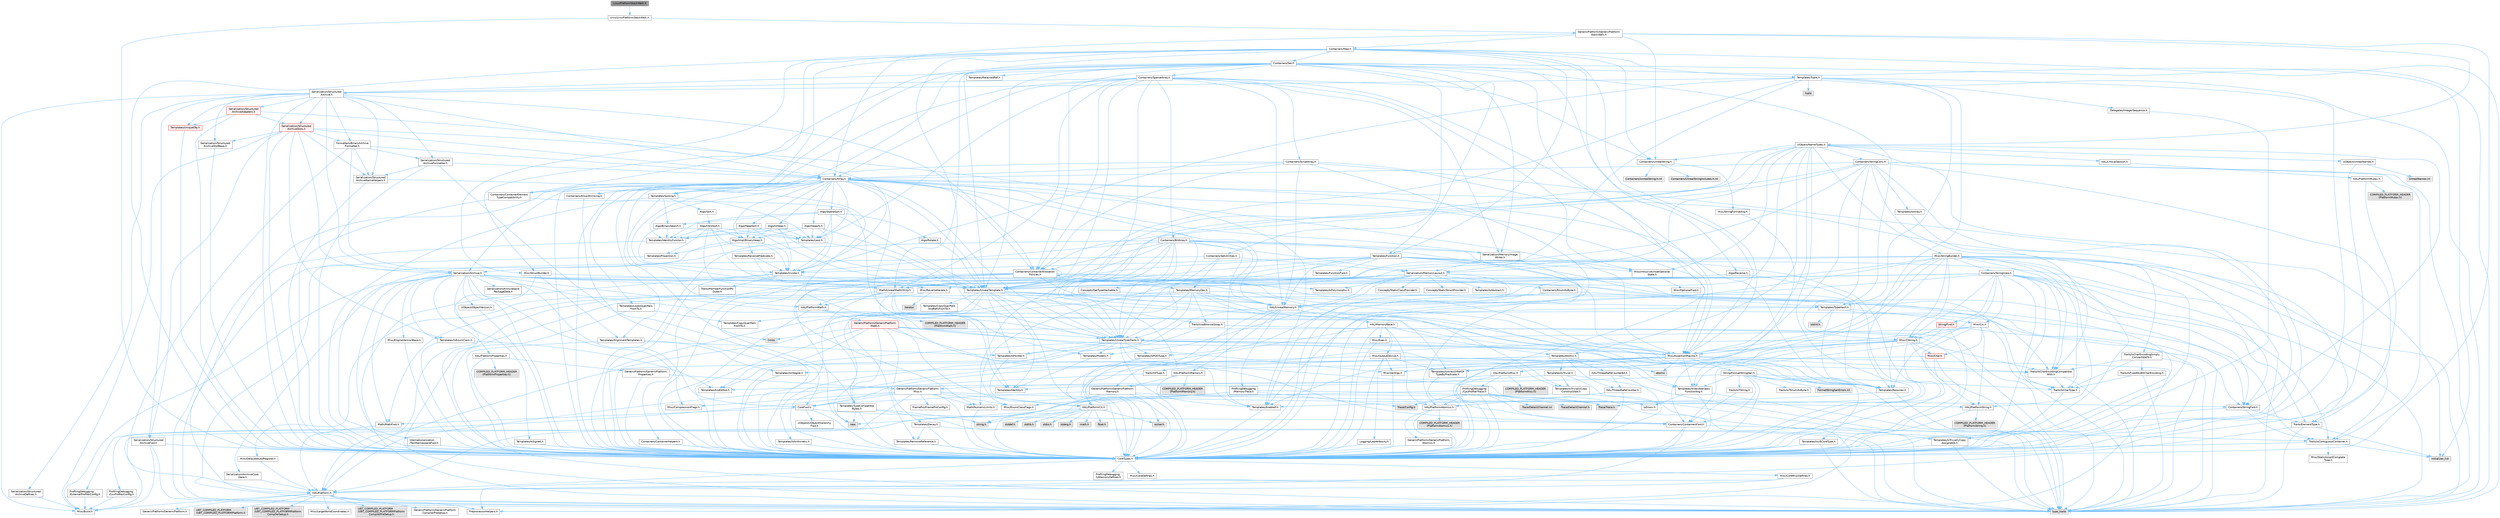 digraph "LinuxPlatformStackWalk.h"
{
 // INTERACTIVE_SVG=YES
 // LATEX_PDF_SIZE
  bgcolor="transparent";
  edge [fontname=Helvetica,fontsize=10,labelfontname=Helvetica,labelfontsize=10];
  node [fontname=Helvetica,fontsize=10,shape=box,height=0.2,width=0.4];
  Node1 [id="Node000001",label="LinuxPlatformStackWalk.h",height=0.2,width=0.4,color="gray40", fillcolor="grey60", style="filled", fontcolor="black",tooltip=" "];
  Node1 -> Node2 [id="edge1_Node000001_Node000002",color="steelblue1",style="solid",tooltip=" "];
  Node2 [id="Node000002",label="Unix/UnixPlatformStackWalk.h",height=0.2,width=0.4,color="grey40", fillcolor="white", style="filled",URL="$d2/d69/UnixPlatformStackWalk_8h.html",tooltip=" "];
  Node2 -> Node3 [id="edge2_Node000002_Node000003",color="steelblue1",style="solid",tooltip=" "];
  Node3 [id="Node000003",label="CoreTypes.h",height=0.2,width=0.4,color="grey40", fillcolor="white", style="filled",URL="$dc/dec/CoreTypes_8h.html",tooltip=" "];
  Node3 -> Node4 [id="edge3_Node000003_Node000004",color="steelblue1",style="solid",tooltip=" "];
  Node4 [id="Node000004",label="HAL/Platform.h",height=0.2,width=0.4,color="grey40", fillcolor="white", style="filled",URL="$d9/dd0/Platform_8h.html",tooltip=" "];
  Node4 -> Node5 [id="edge4_Node000004_Node000005",color="steelblue1",style="solid",tooltip=" "];
  Node5 [id="Node000005",label="Misc/Build.h",height=0.2,width=0.4,color="grey40", fillcolor="white", style="filled",URL="$d3/dbb/Build_8h.html",tooltip=" "];
  Node4 -> Node6 [id="edge5_Node000004_Node000006",color="steelblue1",style="solid",tooltip=" "];
  Node6 [id="Node000006",label="Misc/LargeWorldCoordinates.h",height=0.2,width=0.4,color="grey40", fillcolor="white", style="filled",URL="$d2/dcb/LargeWorldCoordinates_8h.html",tooltip=" "];
  Node4 -> Node7 [id="edge6_Node000004_Node000007",color="steelblue1",style="solid",tooltip=" "];
  Node7 [id="Node000007",label="type_traits",height=0.2,width=0.4,color="grey60", fillcolor="#E0E0E0", style="filled",tooltip=" "];
  Node4 -> Node8 [id="edge7_Node000004_Node000008",color="steelblue1",style="solid",tooltip=" "];
  Node8 [id="Node000008",label="PreprocessorHelpers.h",height=0.2,width=0.4,color="grey40", fillcolor="white", style="filled",URL="$db/ddb/PreprocessorHelpers_8h.html",tooltip=" "];
  Node4 -> Node9 [id="edge8_Node000004_Node000009",color="steelblue1",style="solid",tooltip=" "];
  Node9 [id="Node000009",label="UBT_COMPILED_PLATFORM\l/UBT_COMPILED_PLATFORMPlatform\lCompilerPreSetup.h",height=0.2,width=0.4,color="grey60", fillcolor="#E0E0E0", style="filled",tooltip=" "];
  Node4 -> Node10 [id="edge9_Node000004_Node000010",color="steelblue1",style="solid",tooltip=" "];
  Node10 [id="Node000010",label="GenericPlatform/GenericPlatform\lCompilerPreSetup.h",height=0.2,width=0.4,color="grey40", fillcolor="white", style="filled",URL="$d9/dc8/GenericPlatformCompilerPreSetup_8h.html",tooltip=" "];
  Node4 -> Node11 [id="edge10_Node000004_Node000011",color="steelblue1",style="solid",tooltip=" "];
  Node11 [id="Node000011",label="GenericPlatform/GenericPlatform.h",height=0.2,width=0.4,color="grey40", fillcolor="white", style="filled",URL="$d6/d84/GenericPlatform_8h.html",tooltip=" "];
  Node4 -> Node12 [id="edge11_Node000004_Node000012",color="steelblue1",style="solid",tooltip=" "];
  Node12 [id="Node000012",label="UBT_COMPILED_PLATFORM\l/UBT_COMPILED_PLATFORMPlatform.h",height=0.2,width=0.4,color="grey60", fillcolor="#E0E0E0", style="filled",tooltip=" "];
  Node4 -> Node13 [id="edge12_Node000004_Node000013",color="steelblue1",style="solid",tooltip=" "];
  Node13 [id="Node000013",label="UBT_COMPILED_PLATFORM\l/UBT_COMPILED_PLATFORMPlatform\lCompilerSetup.h",height=0.2,width=0.4,color="grey60", fillcolor="#E0E0E0", style="filled",tooltip=" "];
  Node3 -> Node14 [id="edge13_Node000003_Node000014",color="steelblue1",style="solid",tooltip=" "];
  Node14 [id="Node000014",label="ProfilingDebugging\l/UMemoryDefines.h",height=0.2,width=0.4,color="grey40", fillcolor="white", style="filled",URL="$d2/da2/UMemoryDefines_8h.html",tooltip=" "];
  Node3 -> Node15 [id="edge14_Node000003_Node000015",color="steelblue1",style="solid",tooltip=" "];
  Node15 [id="Node000015",label="Misc/CoreMiscDefines.h",height=0.2,width=0.4,color="grey40", fillcolor="white", style="filled",URL="$da/d38/CoreMiscDefines_8h.html",tooltip=" "];
  Node15 -> Node4 [id="edge15_Node000015_Node000004",color="steelblue1",style="solid",tooltip=" "];
  Node15 -> Node8 [id="edge16_Node000015_Node000008",color="steelblue1",style="solid",tooltip=" "];
  Node3 -> Node16 [id="edge17_Node000003_Node000016",color="steelblue1",style="solid",tooltip=" "];
  Node16 [id="Node000016",label="Misc/CoreDefines.h",height=0.2,width=0.4,color="grey40", fillcolor="white", style="filled",URL="$d3/dd2/CoreDefines_8h.html",tooltip=" "];
  Node2 -> Node17 [id="edge18_Node000002_Node000017",color="steelblue1",style="solid",tooltip=" "];
  Node17 [id="Node000017",label="GenericPlatform/GenericPlatform\lStackWalk.h",height=0.2,width=0.4,color="grey40", fillcolor="white", style="filled",URL="$d1/dc3/GenericPlatformStackWalk_8h.html",tooltip=" "];
  Node17 -> Node18 [id="edge19_Node000017_Node000018",color="steelblue1",style="solid",tooltip=" "];
  Node18 [id="Node000018",label="Containers/Array.h",height=0.2,width=0.4,color="grey40", fillcolor="white", style="filled",URL="$df/dd0/Array_8h.html",tooltip=" "];
  Node18 -> Node3 [id="edge20_Node000018_Node000003",color="steelblue1",style="solid",tooltip=" "];
  Node18 -> Node19 [id="edge21_Node000018_Node000019",color="steelblue1",style="solid",tooltip=" "];
  Node19 [id="Node000019",label="Misc/AssertionMacros.h",height=0.2,width=0.4,color="grey40", fillcolor="white", style="filled",URL="$d0/dfa/AssertionMacros_8h.html",tooltip=" "];
  Node19 -> Node3 [id="edge22_Node000019_Node000003",color="steelblue1",style="solid",tooltip=" "];
  Node19 -> Node4 [id="edge23_Node000019_Node000004",color="steelblue1",style="solid",tooltip=" "];
  Node19 -> Node20 [id="edge24_Node000019_Node000020",color="steelblue1",style="solid",tooltip=" "];
  Node20 [id="Node000020",label="HAL/PlatformMisc.h",height=0.2,width=0.4,color="grey40", fillcolor="white", style="filled",URL="$d0/df5/PlatformMisc_8h.html",tooltip=" "];
  Node20 -> Node3 [id="edge25_Node000020_Node000003",color="steelblue1",style="solid",tooltip=" "];
  Node20 -> Node21 [id="edge26_Node000020_Node000021",color="steelblue1",style="solid",tooltip=" "];
  Node21 [id="Node000021",label="GenericPlatform/GenericPlatform\lMisc.h",height=0.2,width=0.4,color="grey40", fillcolor="white", style="filled",URL="$db/d9a/GenericPlatformMisc_8h.html",tooltip=" "];
  Node21 -> Node22 [id="edge27_Node000021_Node000022",color="steelblue1",style="solid",tooltip=" "];
  Node22 [id="Node000022",label="Containers/StringFwd.h",height=0.2,width=0.4,color="grey40", fillcolor="white", style="filled",URL="$df/d37/StringFwd_8h.html",tooltip=" "];
  Node22 -> Node3 [id="edge28_Node000022_Node000003",color="steelblue1",style="solid",tooltip=" "];
  Node22 -> Node23 [id="edge29_Node000022_Node000023",color="steelblue1",style="solid",tooltip=" "];
  Node23 [id="Node000023",label="Traits/ElementType.h",height=0.2,width=0.4,color="grey40", fillcolor="white", style="filled",URL="$d5/d4f/ElementType_8h.html",tooltip=" "];
  Node23 -> Node4 [id="edge30_Node000023_Node000004",color="steelblue1",style="solid",tooltip=" "];
  Node23 -> Node24 [id="edge31_Node000023_Node000024",color="steelblue1",style="solid",tooltip=" "];
  Node24 [id="Node000024",label="initializer_list",height=0.2,width=0.4,color="grey60", fillcolor="#E0E0E0", style="filled",tooltip=" "];
  Node23 -> Node7 [id="edge32_Node000023_Node000007",color="steelblue1",style="solid",tooltip=" "];
  Node22 -> Node25 [id="edge33_Node000022_Node000025",color="steelblue1",style="solid",tooltip=" "];
  Node25 [id="Node000025",label="Traits/IsContiguousContainer.h",height=0.2,width=0.4,color="grey40", fillcolor="white", style="filled",URL="$d5/d3c/IsContiguousContainer_8h.html",tooltip=" "];
  Node25 -> Node3 [id="edge34_Node000025_Node000003",color="steelblue1",style="solid",tooltip=" "];
  Node25 -> Node26 [id="edge35_Node000025_Node000026",color="steelblue1",style="solid",tooltip=" "];
  Node26 [id="Node000026",label="Misc/StaticAssertComplete\lType.h",height=0.2,width=0.4,color="grey40", fillcolor="white", style="filled",URL="$d5/d4e/StaticAssertCompleteType_8h.html",tooltip=" "];
  Node25 -> Node24 [id="edge36_Node000025_Node000024",color="steelblue1",style="solid",tooltip=" "];
  Node21 -> Node27 [id="edge37_Node000021_Node000027",color="steelblue1",style="solid",tooltip=" "];
  Node27 [id="Node000027",label="CoreFwd.h",height=0.2,width=0.4,color="grey40", fillcolor="white", style="filled",URL="$d1/d1e/CoreFwd_8h.html",tooltip=" "];
  Node27 -> Node3 [id="edge38_Node000027_Node000003",color="steelblue1",style="solid",tooltip=" "];
  Node27 -> Node28 [id="edge39_Node000027_Node000028",color="steelblue1",style="solid",tooltip=" "];
  Node28 [id="Node000028",label="Containers/ContainersFwd.h",height=0.2,width=0.4,color="grey40", fillcolor="white", style="filled",URL="$d4/d0a/ContainersFwd_8h.html",tooltip=" "];
  Node28 -> Node4 [id="edge40_Node000028_Node000004",color="steelblue1",style="solid",tooltip=" "];
  Node28 -> Node3 [id="edge41_Node000028_Node000003",color="steelblue1",style="solid",tooltip=" "];
  Node28 -> Node25 [id="edge42_Node000028_Node000025",color="steelblue1",style="solid",tooltip=" "];
  Node27 -> Node29 [id="edge43_Node000027_Node000029",color="steelblue1",style="solid",tooltip=" "];
  Node29 [id="Node000029",label="Math/MathFwd.h",height=0.2,width=0.4,color="grey40", fillcolor="white", style="filled",URL="$d2/d10/MathFwd_8h.html",tooltip=" "];
  Node29 -> Node4 [id="edge44_Node000029_Node000004",color="steelblue1",style="solid",tooltip=" "];
  Node27 -> Node30 [id="edge45_Node000027_Node000030",color="steelblue1",style="solid",tooltip=" "];
  Node30 [id="Node000030",label="UObject/UObjectHierarchy\lFwd.h",height=0.2,width=0.4,color="grey40", fillcolor="white", style="filled",URL="$d3/d13/UObjectHierarchyFwd_8h.html",tooltip=" "];
  Node21 -> Node3 [id="edge46_Node000021_Node000003",color="steelblue1",style="solid",tooltip=" "];
  Node21 -> Node31 [id="edge47_Node000021_Node000031",color="steelblue1",style="solid",tooltip=" "];
  Node31 [id="Node000031",label="FramePro/FrameProConfig.h",height=0.2,width=0.4,color="grey40", fillcolor="white", style="filled",URL="$d7/d90/FrameProConfig_8h.html",tooltip=" "];
  Node21 -> Node32 [id="edge48_Node000021_Node000032",color="steelblue1",style="solid",tooltip=" "];
  Node32 [id="Node000032",label="HAL/PlatformCrt.h",height=0.2,width=0.4,color="grey40", fillcolor="white", style="filled",URL="$d8/d75/PlatformCrt_8h.html",tooltip=" "];
  Node32 -> Node33 [id="edge49_Node000032_Node000033",color="steelblue1",style="solid",tooltip=" "];
  Node33 [id="Node000033",label="new",height=0.2,width=0.4,color="grey60", fillcolor="#E0E0E0", style="filled",tooltip=" "];
  Node32 -> Node34 [id="edge50_Node000032_Node000034",color="steelblue1",style="solid",tooltip=" "];
  Node34 [id="Node000034",label="wchar.h",height=0.2,width=0.4,color="grey60", fillcolor="#E0E0E0", style="filled",tooltip=" "];
  Node32 -> Node35 [id="edge51_Node000032_Node000035",color="steelblue1",style="solid",tooltip=" "];
  Node35 [id="Node000035",label="stddef.h",height=0.2,width=0.4,color="grey60", fillcolor="#E0E0E0", style="filled",tooltip=" "];
  Node32 -> Node36 [id="edge52_Node000032_Node000036",color="steelblue1",style="solid",tooltip=" "];
  Node36 [id="Node000036",label="stdlib.h",height=0.2,width=0.4,color="grey60", fillcolor="#E0E0E0", style="filled",tooltip=" "];
  Node32 -> Node37 [id="edge53_Node000032_Node000037",color="steelblue1",style="solid",tooltip=" "];
  Node37 [id="Node000037",label="stdio.h",height=0.2,width=0.4,color="grey60", fillcolor="#E0E0E0", style="filled",tooltip=" "];
  Node32 -> Node38 [id="edge54_Node000032_Node000038",color="steelblue1",style="solid",tooltip=" "];
  Node38 [id="Node000038",label="stdarg.h",height=0.2,width=0.4,color="grey60", fillcolor="#E0E0E0", style="filled",tooltip=" "];
  Node32 -> Node39 [id="edge55_Node000032_Node000039",color="steelblue1",style="solid",tooltip=" "];
  Node39 [id="Node000039",label="math.h",height=0.2,width=0.4,color="grey60", fillcolor="#E0E0E0", style="filled",tooltip=" "];
  Node32 -> Node40 [id="edge56_Node000032_Node000040",color="steelblue1",style="solid",tooltip=" "];
  Node40 [id="Node000040",label="float.h",height=0.2,width=0.4,color="grey60", fillcolor="#E0E0E0", style="filled",tooltip=" "];
  Node32 -> Node41 [id="edge57_Node000032_Node000041",color="steelblue1",style="solid",tooltip=" "];
  Node41 [id="Node000041",label="string.h",height=0.2,width=0.4,color="grey60", fillcolor="#E0E0E0", style="filled",tooltip=" "];
  Node21 -> Node42 [id="edge58_Node000021_Node000042",color="steelblue1",style="solid",tooltip=" "];
  Node42 [id="Node000042",label="Math/NumericLimits.h",height=0.2,width=0.4,color="grey40", fillcolor="white", style="filled",URL="$df/d1b/NumericLimits_8h.html",tooltip=" "];
  Node42 -> Node3 [id="edge59_Node000042_Node000003",color="steelblue1",style="solid",tooltip=" "];
  Node21 -> Node43 [id="edge60_Node000021_Node000043",color="steelblue1",style="solid",tooltip=" "];
  Node43 [id="Node000043",label="Misc/CompressionFlags.h",height=0.2,width=0.4,color="grey40", fillcolor="white", style="filled",URL="$d9/d76/CompressionFlags_8h.html",tooltip=" "];
  Node21 -> Node44 [id="edge61_Node000021_Node000044",color="steelblue1",style="solid",tooltip=" "];
  Node44 [id="Node000044",label="Misc/EnumClassFlags.h",height=0.2,width=0.4,color="grey40", fillcolor="white", style="filled",URL="$d8/de7/EnumClassFlags_8h.html",tooltip=" "];
  Node21 -> Node45 [id="edge62_Node000021_Node000045",color="steelblue1",style="solid",tooltip=" "];
  Node45 [id="Node000045",label="ProfilingDebugging\l/CsvProfilerConfig.h",height=0.2,width=0.4,color="grey40", fillcolor="white", style="filled",URL="$d3/d88/CsvProfilerConfig_8h.html",tooltip=" "];
  Node45 -> Node5 [id="edge63_Node000045_Node000005",color="steelblue1",style="solid",tooltip=" "];
  Node21 -> Node46 [id="edge64_Node000021_Node000046",color="steelblue1",style="solid",tooltip=" "];
  Node46 [id="Node000046",label="ProfilingDebugging\l/ExternalProfilerConfig.h",height=0.2,width=0.4,color="grey40", fillcolor="white", style="filled",URL="$d3/dbb/ExternalProfilerConfig_8h.html",tooltip=" "];
  Node46 -> Node5 [id="edge65_Node000046_Node000005",color="steelblue1",style="solid",tooltip=" "];
  Node20 -> Node47 [id="edge66_Node000020_Node000047",color="steelblue1",style="solid",tooltip=" "];
  Node47 [id="Node000047",label="COMPILED_PLATFORM_HEADER\l(PlatformMisc.h)",height=0.2,width=0.4,color="grey60", fillcolor="#E0E0E0", style="filled",tooltip=" "];
  Node20 -> Node48 [id="edge67_Node000020_Node000048",color="steelblue1",style="solid",tooltip=" "];
  Node48 [id="Node000048",label="ProfilingDebugging\l/CpuProfilerTrace.h",height=0.2,width=0.4,color="grey40", fillcolor="white", style="filled",URL="$da/dcb/CpuProfilerTrace_8h.html",tooltip=" "];
  Node48 -> Node3 [id="edge68_Node000048_Node000003",color="steelblue1",style="solid",tooltip=" "];
  Node48 -> Node28 [id="edge69_Node000048_Node000028",color="steelblue1",style="solid",tooltip=" "];
  Node48 -> Node49 [id="edge70_Node000048_Node000049",color="steelblue1",style="solid",tooltip=" "];
  Node49 [id="Node000049",label="HAL/PlatformAtomics.h",height=0.2,width=0.4,color="grey40", fillcolor="white", style="filled",URL="$d3/d36/PlatformAtomics_8h.html",tooltip=" "];
  Node49 -> Node3 [id="edge71_Node000049_Node000003",color="steelblue1",style="solid",tooltip=" "];
  Node49 -> Node50 [id="edge72_Node000049_Node000050",color="steelblue1",style="solid",tooltip=" "];
  Node50 [id="Node000050",label="GenericPlatform/GenericPlatform\lAtomics.h",height=0.2,width=0.4,color="grey40", fillcolor="white", style="filled",URL="$da/d72/GenericPlatformAtomics_8h.html",tooltip=" "];
  Node50 -> Node3 [id="edge73_Node000050_Node000003",color="steelblue1",style="solid",tooltip=" "];
  Node49 -> Node51 [id="edge74_Node000049_Node000051",color="steelblue1",style="solid",tooltip=" "];
  Node51 [id="Node000051",label="COMPILED_PLATFORM_HEADER\l(PlatformAtomics.h)",height=0.2,width=0.4,color="grey60", fillcolor="#E0E0E0", style="filled",tooltip=" "];
  Node48 -> Node8 [id="edge75_Node000048_Node000008",color="steelblue1",style="solid",tooltip=" "];
  Node48 -> Node5 [id="edge76_Node000048_Node000005",color="steelblue1",style="solid",tooltip=" "];
  Node48 -> Node52 [id="edge77_Node000048_Node000052",color="steelblue1",style="solid",tooltip=" "];
  Node52 [id="Node000052",label="Trace/Config.h",height=0.2,width=0.4,color="grey60", fillcolor="#E0E0E0", style="filled",tooltip=" "];
  Node48 -> Node53 [id="edge78_Node000048_Node000053",color="steelblue1",style="solid",tooltip=" "];
  Node53 [id="Node000053",label="Trace/Detail/Channel.h",height=0.2,width=0.4,color="grey60", fillcolor="#E0E0E0", style="filled",tooltip=" "];
  Node48 -> Node54 [id="edge79_Node000048_Node000054",color="steelblue1",style="solid",tooltip=" "];
  Node54 [id="Node000054",label="Trace/Detail/Channel.inl",height=0.2,width=0.4,color="grey60", fillcolor="#E0E0E0", style="filled",tooltip=" "];
  Node48 -> Node55 [id="edge80_Node000048_Node000055",color="steelblue1",style="solid",tooltip=" "];
  Node55 [id="Node000055",label="Trace/Trace.h",height=0.2,width=0.4,color="grey60", fillcolor="#E0E0E0", style="filled",tooltip=" "];
  Node19 -> Node8 [id="edge81_Node000019_Node000008",color="steelblue1",style="solid",tooltip=" "];
  Node19 -> Node56 [id="edge82_Node000019_Node000056",color="steelblue1",style="solid",tooltip=" "];
  Node56 [id="Node000056",label="Templates/EnableIf.h",height=0.2,width=0.4,color="grey40", fillcolor="white", style="filled",URL="$d7/d60/EnableIf_8h.html",tooltip=" "];
  Node56 -> Node3 [id="edge83_Node000056_Node000003",color="steelblue1",style="solid",tooltip=" "];
  Node19 -> Node57 [id="edge84_Node000019_Node000057",color="steelblue1",style="solid",tooltip=" "];
  Node57 [id="Node000057",label="Templates/IsArrayOrRefOf\lTypeByPredicate.h",height=0.2,width=0.4,color="grey40", fillcolor="white", style="filled",URL="$d6/da1/IsArrayOrRefOfTypeByPredicate_8h.html",tooltip=" "];
  Node57 -> Node3 [id="edge85_Node000057_Node000003",color="steelblue1",style="solid",tooltip=" "];
  Node19 -> Node58 [id="edge86_Node000019_Node000058",color="steelblue1",style="solid",tooltip=" "];
  Node58 [id="Node000058",label="Templates/IsValidVariadic\lFunctionArg.h",height=0.2,width=0.4,color="grey40", fillcolor="white", style="filled",URL="$d0/dc8/IsValidVariadicFunctionArg_8h.html",tooltip=" "];
  Node58 -> Node3 [id="edge87_Node000058_Node000003",color="steelblue1",style="solid",tooltip=" "];
  Node58 -> Node59 [id="edge88_Node000058_Node000059",color="steelblue1",style="solid",tooltip=" "];
  Node59 [id="Node000059",label="IsEnum.h",height=0.2,width=0.4,color="grey40", fillcolor="white", style="filled",URL="$d4/de5/IsEnum_8h.html",tooltip=" "];
  Node58 -> Node7 [id="edge89_Node000058_Node000007",color="steelblue1",style="solid",tooltip=" "];
  Node19 -> Node60 [id="edge90_Node000019_Node000060",color="steelblue1",style="solid",tooltip=" "];
  Node60 [id="Node000060",label="Traits/IsCharEncodingCompatible\lWith.h",height=0.2,width=0.4,color="grey40", fillcolor="white", style="filled",URL="$df/dd1/IsCharEncodingCompatibleWith_8h.html",tooltip=" "];
  Node60 -> Node7 [id="edge91_Node000060_Node000007",color="steelblue1",style="solid",tooltip=" "];
  Node60 -> Node61 [id="edge92_Node000060_Node000061",color="steelblue1",style="solid",tooltip=" "];
  Node61 [id="Node000061",label="Traits/IsCharType.h",height=0.2,width=0.4,color="grey40", fillcolor="white", style="filled",URL="$db/d51/IsCharType_8h.html",tooltip=" "];
  Node61 -> Node3 [id="edge93_Node000061_Node000003",color="steelblue1",style="solid",tooltip=" "];
  Node19 -> Node62 [id="edge94_Node000019_Node000062",color="steelblue1",style="solid",tooltip=" "];
  Node62 [id="Node000062",label="Misc/VarArgs.h",height=0.2,width=0.4,color="grey40", fillcolor="white", style="filled",URL="$d5/d6f/VarArgs_8h.html",tooltip=" "];
  Node62 -> Node3 [id="edge95_Node000062_Node000003",color="steelblue1",style="solid",tooltip=" "];
  Node19 -> Node63 [id="edge96_Node000019_Node000063",color="steelblue1",style="solid",tooltip=" "];
  Node63 [id="Node000063",label="String/FormatStringSan.h",height=0.2,width=0.4,color="grey40", fillcolor="white", style="filled",URL="$d3/d8b/FormatStringSan_8h.html",tooltip=" "];
  Node63 -> Node7 [id="edge97_Node000063_Node000007",color="steelblue1",style="solid",tooltip=" "];
  Node63 -> Node3 [id="edge98_Node000063_Node000003",color="steelblue1",style="solid",tooltip=" "];
  Node63 -> Node64 [id="edge99_Node000063_Node000064",color="steelblue1",style="solid",tooltip=" "];
  Node64 [id="Node000064",label="Templates/Requires.h",height=0.2,width=0.4,color="grey40", fillcolor="white", style="filled",URL="$dc/d96/Requires_8h.html",tooltip=" "];
  Node64 -> Node56 [id="edge100_Node000064_Node000056",color="steelblue1",style="solid",tooltip=" "];
  Node64 -> Node7 [id="edge101_Node000064_Node000007",color="steelblue1",style="solid",tooltip=" "];
  Node63 -> Node65 [id="edge102_Node000063_Node000065",color="steelblue1",style="solid",tooltip=" "];
  Node65 [id="Node000065",label="Templates/Identity.h",height=0.2,width=0.4,color="grey40", fillcolor="white", style="filled",URL="$d0/dd5/Identity_8h.html",tooltip=" "];
  Node63 -> Node58 [id="edge103_Node000063_Node000058",color="steelblue1",style="solid",tooltip=" "];
  Node63 -> Node61 [id="edge104_Node000063_Node000061",color="steelblue1",style="solid",tooltip=" "];
  Node63 -> Node66 [id="edge105_Node000063_Node000066",color="steelblue1",style="solid",tooltip=" "];
  Node66 [id="Node000066",label="Traits/IsTEnumAsByte.h",height=0.2,width=0.4,color="grey40", fillcolor="white", style="filled",URL="$d1/de6/IsTEnumAsByte_8h.html",tooltip=" "];
  Node63 -> Node67 [id="edge106_Node000063_Node000067",color="steelblue1",style="solid",tooltip=" "];
  Node67 [id="Node000067",label="Traits/IsTString.h",height=0.2,width=0.4,color="grey40", fillcolor="white", style="filled",URL="$d0/df8/IsTString_8h.html",tooltip=" "];
  Node67 -> Node28 [id="edge107_Node000067_Node000028",color="steelblue1",style="solid",tooltip=" "];
  Node63 -> Node28 [id="edge108_Node000063_Node000028",color="steelblue1",style="solid",tooltip=" "];
  Node63 -> Node68 [id="edge109_Node000063_Node000068",color="steelblue1",style="solid",tooltip=" "];
  Node68 [id="Node000068",label="FormatStringSanErrors.inl",height=0.2,width=0.4,color="grey60", fillcolor="#E0E0E0", style="filled",tooltip=" "];
  Node19 -> Node69 [id="edge110_Node000019_Node000069",color="steelblue1",style="solid",tooltip=" "];
  Node69 [id="Node000069",label="atomic",height=0.2,width=0.4,color="grey60", fillcolor="#E0E0E0", style="filled",tooltip=" "];
  Node18 -> Node70 [id="edge111_Node000018_Node000070",color="steelblue1",style="solid",tooltip=" "];
  Node70 [id="Node000070",label="Misc/IntrusiveUnsetOptional\lState.h",height=0.2,width=0.4,color="grey40", fillcolor="white", style="filled",URL="$d2/d0a/IntrusiveUnsetOptionalState_8h.html",tooltip=" "];
  Node70 -> Node71 [id="edge112_Node000070_Node000071",color="steelblue1",style="solid",tooltip=" "];
  Node71 [id="Node000071",label="Misc/OptionalFwd.h",height=0.2,width=0.4,color="grey40", fillcolor="white", style="filled",URL="$dc/d50/OptionalFwd_8h.html",tooltip=" "];
  Node18 -> Node72 [id="edge113_Node000018_Node000072",color="steelblue1",style="solid",tooltip=" "];
  Node72 [id="Node000072",label="Misc/ReverseIterate.h",height=0.2,width=0.4,color="grey40", fillcolor="white", style="filled",URL="$db/de3/ReverseIterate_8h.html",tooltip=" "];
  Node72 -> Node4 [id="edge114_Node000072_Node000004",color="steelblue1",style="solid",tooltip=" "];
  Node72 -> Node73 [id="edge115_Node000072_Node000073",color="steelblue1",style="solid",tooltip=" "];
  Node73 [id="Node000073",label="iterator",height=0.2,width=0.4,color="grey60", fillcolor="#E0E0E0", style="filled",tooltip=" "];
  Node18 -> Node74 [id="edge116_Node000018_Node000074",color="steelblue1",style="solid",tooltip=" "];
  Node74 [id="Node000074",label="HAL/UnrealMemory.h",height=0.2,width=0.4,color="grey40", fillcolor="white", style="filled",URL="$d9/d96/UnrealMemory_8h.html",tooltip=" "];
  Node74 -> Node3 [id="edge117_Node000074_Node000003",color="steelblue1",style="solid",tooltip=" "];
  Node74 -> Node75 [id="edge118_Node000074_Node000075",color="steelblue1",style="solid",tooltip=" "];
  Node75 [id="Node000075",label="GenericPlatform/GenericPlatform\lMemory.h",height=0.2,width=0.4,color="grey40", fillcolor="white", style="filled",URL="$dd/d22/GenericPlatformMemory_8h.html",tooltip=" "];
  Node75 -> Node27 [id="edge119_Node000075_Node000027",color="steelblue1",style="solid",tooltip=" "];
  Node75 -> Node3 [id="edge120_Node000075_Node000003",color="steelblue1",style="solid",tooltip=" "];
  Node75 -> Node76 [id="edge121_Node000075_Node000076",color="steelblue1",style="solid",tooltip=" "];
  Node76 [id="Node000076",label="HAL/PlatformString.h",height=0.2,width=0.4,color="grey40", fillcolor="white", style="filled",URL="$db/db5/PlatformString_8h.html",tooltip=" "];
  Node76 -> Node3 [id="edge122_Node000076_Node000003",color="steelblue1",style="solid",tooltip=" "];
  Node76 -> Node77 [id="edge123_Node000076_Node000077",color="steelblue1",style="solid",tooltip=" "];
  Node77 [id="Node000077",label="COMPILED_PLATFORM_HEADER\l(PlatformString.h)",height=0.2,width=0.4,color="grey60", fillcolor="#E0E0E0", style="filled",tooltip=" "];
  Node75 -> Node41 [id="edge124_Node000075_Node000041",color="steelblue1",style="solid",tooltip=" "];
  Node75 -> Node34 [id="edge125_Node000075_Node000034",color="steelblue1",style="solid",tooltip=" "];
  Node74 -> Node78 [id="edge126_Node000074_Node000078",color="steelblue1",style="solid",tooltip=" "];
  Node78 [id="Node000078",label="HAL/MemoryBase.h",height=0.2,width=0.4,color="grey40", fillcolor="white", style="filled",URL="$d6/d9f/MemoryBase_8h.html",tooltip=" "];
  Node78 -> Node3 [id="edge127_Node000078_Node000003",color="steelblue1",style="solid",tooltip=" "];
  Node78 -> Node49 [id="edge128_Node000078_Node000049",color="steelblue1",style="solid",tooltip=" "];
  Node78 -> Node32 [id="edge129_Node000078_Node000032",color="steelblue1",style="solid",tooltip=" "];
  Node78 -> Node79 [id="edge130_Node000078_Node000079",color="steelblue1",style="solid",tooltip=" "];
  Node79 [id="Node000079",label="Misc/Exec.h",height=0.2,width=0.4,color="grey40", fillcolor="white", style="filled",URL="$de/ddb/Exec_8h.html",tooltip=" "];
  Node79 -> Node3 [id="edge131_Node000079_Node000003",color="steelblue1",style="solid",tooltip=" "];
  Node79 -> Node19 [id="edge132_Node000079_Node000019",color="steelblue1",style="solid",tooltip=" "];
  Node78 -> Node80 [id="edge133_Node000078_Node000080",color="steelblue1",style="solid",tooltip=" "];
  Node80 [id="Node000080",label="Misc/OutputDevice.h",height=0.2,width=0.4,color="grey40", fillcolor="white", style="filled",URL="$d7/d32/OutputDevice_8h.html",tooltip=" "];
  Node80 -> Node27 [id="edge134_Node000080_Node000027",color="steelblue1",style="solid",tooltip=" "];
  Node80 -> Node3 [id="edge135_Node000080_Node000003",color="steelblue1",style="solid",tooltip=" "];
  Node80 -> Node81 [id="edge136_Node000080_Node000081",color="steelblue1",style="solid",tooltip=" "];
  Node81 [id="Node000081",label="Logging/LogVerbosity.h",height=0.2,width=0.4,color="grey40", fillcolor="white", style="filled",URL="$d2/d8f/LogVerbosity_8h.html",tooltip=" "];
  Node81 -> Node3 [id="edge137_Node000081_Node000003",color="steelblue1",style="solid",tooltip=" "];
  Node80 -> Node62 [id="edge138_Node000080_Node000062",color="steelblue1",style="solid",tooltip=" "];
  Node80 -> Node57 [id="edge139_Node000080_Node000057",color="steelblue1",style="solid",tooltip=" "];
  Node80 -> Node58 [id="edge140_Node000080_Node000058",color="steelblue1",style="solid",tooltip=" "];
  Node80 -> Node60 [id="edge141_Node000080_Node000060",color="steelblue1",style="solid",tooltip=" "];
  Node78 -> Node82 [id="edge142_Node000078_Node000082",color="steelblue1",style="solid",tooltip=" "];
  Node82 [id="Node000082",label="Templates/Atomic.h",height=0.2,width=0.4,color="grey40", fillcolor="white", style="filled",URL="$d3/d91/Atomic_8h.html",tooltip=" "];
  Node82 -> Node83 [id="edge143_Node000082_Node000083",color="steelblue1",style="solid",tooltip=" "];
  Node83 [id="Node000083",label="HAL/ThreadSafeCounter.h",height=0.2,width=0.4,color="grey40", fillcolor="white", style="filled",URL="$dc/dc9/ThreadSafeCounter_8h.html",tooltip=" "];
  Node83 -> Node3 [id="edge144_Node000083_Node000003",color="steelblue1",style="solid",tooltip=" "];
  Node83 -> Node49 [id="edge145_Node000083_Node000049",color="steelblue1",style="solid",tooltip=" "];
  Node82 -> Node84 [id="edge146_Node000082_Node000084",color="steelblue1",style="solid",tooltip=" "];
  Node84 [id="Node000084",label="HAL/ThreadSafeCounter64.h",height=0.2,width=0.4,color="grey40", fillcolor="white", style="filled",URL="$d0/d12/ThreadSafeCounter64_8h.html",tooltip=" "];
  Node84 -> Node3 [id="edge147_Node000084_Node000003",color="steelblue1",style="solid",tooltip=" "];
  Node84 -> Node83 [id="edge148_Node000084_Node000083",color="steelblue1",style="solid",tooltip=" "];
  Node82 -> Node85 [id="edge149_Node000082_Node000085",color="steelblue1",style="solid",tooltip=" "];
  Node85 [id="Node000085",label="Templates/IsIntegral.h",height=0.2,width=0.4,color="grey40", fillcolor="white", style="filled",URL="$da/d64/IsIntegral_8h.html",tooltip=" "];
  Node85 -> Node3 [id="edge150_Node000085_Node000003",color="steelblue1",style="solid",tooltip=" "];
  Node82 -> Node86 [id="edge151_Node000082_Node000086",color="steelblue1",style="solid",tooltip=" "];
  Node86 [id="Node000086",label="Templates/IsTrivial.h",height=0.2,width=0.4,color="grey40", fillcolor="white", style="filled",URL="$da/d4c/IsTrivial_8h.html",tooltip=" "];
  Node86 -> Node87 [id="edge152_Node000086_Node000087",color="steelblue1",style="solid",tooltip=" "];
  Node87 [id="Node000087",label="Templates/AndOrNot.h",height=0.2,width=0.4,color="grey40", fillcolor="white", style="filled",URL="$db/d0a/AndOrNot_8h.html",tooltip=" "];
  Node87 -> Node3 [id="edge153_Node000087_Node000003",color="steelblue1",style="solid",tooltip=" "];
  Node86 -> Node88 [id="edge154_Node000086_Node000088",color="steelblue1",style="solid",tooltip=" "];
  Node88 [id="Node000088",label="Templates/IsTriviallyCopy\lConstructible.h",height=0.2,width=0.4,color="grey40", fillcolor="white", style="filled",URL="$d3/d78/IsTriviallyCopyConstructible_8h.html",tooltip=" "];
  Node88 -> Node3 [id="edge155_Node000088_Node000003",color="steelblue1",style="solid",tooltip=" "];
  Node88 -> Node7 [id="edge156_Node000088_Node000007",color="steelblue1",style="solid",tooltip=" "];
  Node86 -> Node89 [id="edge157_Node000086_Node000089",color="steelblue1",style="solid",tooltip=" "];
  Node89 [id="Node000089",label="Templates/IsTriviallyCopy\lAssignable.h",height=0.2,width=0.4,color="grey40", fillcolor="white", style="filled",URL="$d2/df2/IsTriviallyCopyAssignable_8h.html",tooltip=" "];
  Node89 -> Node3 [id="edge158_Node000089_Node000003",color="steelblue1",style="solid",tooltip=" "];
  Node89 -> Node7 [id="edge159_Node000089_Node000007",color="steelblue1",style="solid",tooltip=" "];
  Node86 -> Node7 [id="edge160_Node000086_Node000007",color="steelblue1",style="solid",tooltip=" "];
  Node82 -> Node90 [id="edge161_Node000082_Node000090",color="steelblue1",style="solid",tooltip=" "];
  Node90 [id="Node000090",label="Traits/IntType.h",height=0.2,width=0.4,color="grey40", fillcolor="white", style="filled",URL="$d7/deb/IntType_8h.html",tooltip=" "];
  Node90 -> Node4 [id="edge162_Node000090_Node000004",color="steelblue1",style="solid",tooltip=" "];
  Node82 -> Node69 [id="edge163_Node000082_Node000069",color="steelblue1",style="solid",tooltip=" "];
  Node74 -> Node91 [id="edge164_Node000074_Node000091",color="steelblue1",style="solid",tooltip=" "];
  Node91 [id="Node000091",label="HAL/PlatformMemory.h",height=0.2,width=0.4,color="grey40", fillcolor="white", style="filled",URL="$de/d68/PlatformMemory_8h.html",tooltip=" "];
  Node91 -> Node3 [id="edge165_Node000091_Node000003",color="steelblue1",style="solid",tooltip=" "];
  Node91 -> Node75 [id="edge166_Node000091_Node000075",color="steelblue1",style="solid",tooltip=" "];
  Node91 -> Node92 [id="edge167_Node000091_Node000092",color="steelblue1",style="solid",tooltip=" "];
  Node92 [id="Node000092",label="COMPILED_PLATFORM_HEADER\l(PlatformMemory.h)",height=0.2,width=0.4,color="grey60", fillcolor="#E0E0E0", style="filled",tooltip=" "];
  Node74 -> Node93 [id="edge168_Node000074_Node000093",color="steelblue1",style="solid",tooltip=" "];
  Node93 [id="Node000093",label="ProfilingDebugging\l/MemoryTrace.h",height=0.2,width=0.4,color="grey40", fillcolor="white", style="filled",URL="$da/dd7/MemoryTrace_8h.html",tooltip=" "];
  Node93 -> Node4 [id="edge169_Node000093_Node000004",color="steelblue1",style="solid",tooltip=" "];
  Node93 -> Node44 [id="edge170_Node000093_Node000044",color="steelblue1",style="solid",tooltip=" "];
  Node93 -> Node52 [id="edge171_Node000093_Node000052",color="steelblue1",style="solid",tooltip=" "];
  Node93 -> Node55 [id="edge172_Node000093_Node000055",color="steelblue1",style="solid",tooltip=" "];
  Node74 -> Node94 [id="edge173_Node000074_Node000094",color="steelblue1",style="solid",tooltip=" "];
  Node94 [id="Node000094",label="Templates/IsPointer.h",height=0.2,width=0.4,color="grey40", fillcolor="white", style="filled",URL="$d7/d05/IsPointer_8h.html",tooltip=" "];
  Node94 -> Node3 [id="edge174_Node000094_Node000003",color="steelblue1",style="solid",tooltip=" "];
  Node18 -> Node95 [id="edge175_Node000018_Node000095",color="steelblue1",style="solid",tooltip=" "];
  Node95 [id="Node000095",label="Templates/UnrealTypeTraits.h",height=0.2,width=0.4,color="grey40", fillcolor="white", style="filled",URL="$d2/d2d/UnrealTypeTraits_8h.html",tooltip=" "];
  Node95 -> Node3 [id="edge176_Node000095_Node000003",color="steelblue1",style="solid",tooltip=" "];
  Node95 -> Node94 [id="edge177_Node000095_Node000094",color="steelblue1",style="solid",tooltip=" "];
  Node95 -> Node19 [id="edge178_Node000095_Node000019",color="steelblue1",style="solid",tooltip=" "];
  Node95 -> Node87 [id="edge179_Node000095_Node000087",color="steelblue1",style="solid",tooltip=" "];
  Node95 -> Node56 [id="edge180_Node000095_Node000056",color="steelblue1",style="solid",tooltip=" "];
  Node95 -> Node96 [id="edge181_Node000095_Node000096",color="steelblue1",style="solid",tooltip=" "];
  Node96 [id="Node000096",label="Templates/IsArithmetic.h",height=0.2,width=0.4,color="grey40", fillcolor="white", style="filled",URL="$d2/d5d/IsArithmetic_8h.html",tooltip=" "];
  Node96 -> Node3 [id="edge182_Node000096_Node000003",color="steelblue1",style="solid",tooltip=" "];
  Node95 -> Node59 [id="edge183_Node000095_Node000059",color="steelblue1",style="solid",tooltip=" "];
  Node95 -> Node97 [id="edge184_Node000095_Node000097",color="steelblue1",style="solid",tooltip=" "];
  Node97 [id="Node000097",label="Templates/Models.h",height=0.2,width=0.4,color="grey40", fillcolor="white", style="filled",URL="$d3/d0c/Models_8h.html",tooltip=" "];
  Node97 -> Node65 [id="edge185_Node000097_Node000065",color="steelblue1",style="solid",tooltip=" "];
  Node95 -> Node98 [id="edge186_Node000095_Node000098",color="steelblue1",style="solid",tooltip=" "];
  Node98 [id="Node000098",label="Templates/IsPODType.h",height=0.2,width=0.4,color="grey40", fillcolor="white", style="filled",URL="$d7/db1/IsPODType_8h.html",tooltip=" "];
  Node98 -> Node3 [id="edge187_Node000098_Node000003",color="steelblue1",style="solid",tooltip=" "];
  Node95 -> Node99 [id="edge188_Node000095_Node000099",color="steelblue1",style="solid",tooltip=" "];
  Node99 [id="Node000099",label="Templates/IsUECoreType.h",height=0.2,width=0.4,color="grey40", fillcolor="white", style="filled",URL="$d1/db8/IsUECoreType_8h.html",tooltip=" "];
  Node99 -> Node3 [id="edge189_Node000099_Node000003",color="steelblue1",style="solid",tooltip=" "];
  Node99 -> Node7 [id="edge190_Node000099_Node000007",color="steelblue1",style="solid",tooltip=" "];
  Node95 -> Node88 [id="edge191_Node000095_Node000088",color="steelblue1",style="solid",tooltip=" "];
  Node18 -> Node100 [id="edge192_Node000018_Node000100",color="steelblue1",style="solid",tooltip=" "];
  Node100 [id="Node000100",label="Templates/UnrealTemplate.h",height=0.2,width=0.4,color="grey40", fillcolor="white", style="filled",URL="$d4/d24/UnrealTemplate_8h.html",tooltip=" "];
  Node100 -> Node3 [id="edge193_Node000100_Node000003",color="steelblue1",style="solid",tooltip=" "];
  Node100 -> Node94 [id="edge194_Node000100_Node000094",color="steelblue1",style="solid",tooltip=" "];
  Node100 -> Node74 [id="edge195_Node000100_Node000074",color="steelblue1",style="solid",tooltip=" "];
  Node100 -> Node101 [id="edge196_Node000100_Node000101",color="steelblue1",style="solid",tooltip=" "];
  Node101 [id="Node000101",label="Templates/CopyQualifiers\lAndRefsFromTo.h",height=0.2,width=0.4,color="grey40", fillcolor="white", style="filled",URL="$d3/db3/CopyQualifiersAndRefsFromTo_8h.html",tooltip=" "];
  Node101 -> Node102 [id="edge197_Node000101_Node000102",color="steelblue1",style="solid",tooltip=" "];
  Node102 [id="Node000102",label="Templates/CopyQualifiers\lFromTo.h",height=0.2,width=0.4,color="grey40", fillcolor="white", style="filled",URL="$d5/db4/CopyQualifiersFromTo_8h.html",tooltip=" "];
  Node100 -> Node95 [id="edge198_Node000100_Node000095",color="steelblue1",style="solid",tooltip=" "];
  Node100 -> Node103 [id="edge199_Node000100_Node000103",color="steelblue1",style="solid",tooltip=" "];
  Node103 [id="Node000103",label="Templates/RemoveReference.h",height=0.2,width=0.4,color="grey40", fillcolor="white", style="filled",URL="$da/dbe/RemoveReference_8h.html",tooltip=" "];
  Node103 -> Node3 [id="edge200_Node000103_Node000003",color="steelblue1",style="solid",tooltip=" "];
  Node100 -> Node64 [id="edge201_Node000100_Node000064",color="steelblue1",style="solid",tooltip=" "];
  Node100 -> Node104 [id="edge202_Node000100_Node000104",color="steelblue1",style="solid",tooltip=" "];
  Node104 [id="Node000104",label="Templates/TypeCompatible\lBytes.h",height=0.2,width=0.4,color="grey40", fillcolor="white", style="filled",URL="$df/d0a/TypeCompatibleBytes_8h.html",tooltip=" "];
  Node104 -> Node3 [id="edge203_Node000104_Node000003",color="steelblue1",style="solid",tooltip=" "];
  Node104 -> Node41 [id="edge204_Node000104_Node000041",color="steelblue1",style="solid",tooltip=" "];
  Node104 -> Node33 [id="edge205_Node000104_Node000033",color="steelblue1",style="solid",tooltip=" "];
  Node104 -> Node7 [id="edge206_Node000104_Node000007",color="steelblue1",style="solid",tooltip=" "];
  Node100 -> Node65 [id="edge207_Node000100_Node000065",color="steelblue1",style="solid",tooltip=" "];
  Node100 -> Node25 [id="edge208_Node000100_Node000025",color="steelblue1",style="solid",tooltip=" "];
  Node100 -> Node105 [id="edge209_Node000100_Node000105",color="steelblue1",style="solid",tooltip=" "];
  Node105 [id="Node000105",label="Traits/UseBitwiseSwap.h",height=0.2,width=0.4,color="grey40", fillcolor="white", style="filled",URL="$db/df3/UseBitwiseSwap_8h.html",tooltip=" "];
  Node105 -> Node3 [id="edge210_Node000105_Node000003",color="steelblue1",style="solid",tooltip=" "];
  Node105 -> Node7 [id="edge211_Node000105_Node000007",color="steelblue1",style="solid",tooltip=" "];
  Node100 -> Node7 [id="edge212_Node000100_Node000007",color="steelblue1",style="solid",tooltip=" "];
  Node18 -> Node106 [id="edge213_Node000018_Node000106",color="steelblue1",style="solid",tooltip=" "];
  Node106 [id="Node000106",label="Containers/AllowShrinking.h",height=0.2,width=0.4,color="grey40", fillcolor="white", style="filled",URL="$d7/d1a/AllowShrinking_8h.html",tooltip=" "];
  Node106 -> Node3 [id="edge214_Node000106_Node000003",color="steelblue1",style="solid",tooltip=" "];
  Node18 -> Node107 [id="edge215_Node000018_Node000107",color="steelblue1",style="solid",tooltip=" "];
  Node107 [id="Node000107",label="Containers/ContainerAllocation\lPolicies.h",height=0.2,width=0.4,color="grey40", fillcolor="white", style="filled",URL="$d7/dff/ContainerAllocationPolicies_8h.html",tooltip=" "];
  Node107 -> Node3 [id="edge216_Node000107_Node000003",color="steelblue1",style="solid",tooltip=" "];
  Node107 -> Node108 [id="edge217_Node000107_Node000108",color="steelblue1",style="solid",tooltip=" "];
  Node108 [id="Node000108",label="Containers/ContainerHelpers.h",height=0.2,width=0.4,color="grey40", fillcolor="white", style="filled",URL="$d7/d33/ContainerHelpers_8h.html",tooltip=" "];
  Node108 -> Node3 [id="edge218_Node000108_Node000003",color="steelblue1",style="solid",tooltip=" "];
  Node107 -> Node107 [id="edge219_Node000107_Node000107",color="steelblue1",style="solid",tooltip=" "];
  Node107 -> Node109 [id="edge220_Node000107_Node000109",color="steelblue1",style="solid",tooltip=" "];
  Node109 [id="Node000109",label="HAL/PlatformMath.h",height=0.2,width=0.4,color="grey40", fillcolor="white", style="filled",URL="$dc/d53/PlatformMath_8h.html",tooltip=" "];
  Node109 -> Node3 [id="edge221_Node000109_Node000003",color="steelblue1",style="solid",tooltip=" "];
  Node109 -> Node110 [id="edge222_Node000109_Node000110",color="steelblue1",style="solid",tooltip=" "];
  Node110 [id="Node000110",label="GenericPlatform/GenericPlatform\lMath.h",height=0.2,width=0.4,color="red", fillcolor="#FFF0F0", style="filled",URL="$d5/d79/GenericPlatformMath_8h.html",tooltip=" "];
  Node110 -> Node3 [id="edge223_Node000110_Node000003",color="steelblue1",style="solid",tooltip=" "];
  Node110 -> Node28 [id="edge224_Node000110_Node000028",color="steelblue1",style="solid",tooltip=" "];
  Node110 -> Node32 [id="edge225_Node000110_Node000032",color="steelblue1",style="solid",tooltip=" "];
  Node110 -> Node87 [id="edge226_Node000110_Node000087",color="steelblue1",style="solid",tooltip=" "];
  Node110 -> Node111 [id="edge227_Node000110_Node000111",color="steelblue1",style="solid",tooltip=" "];
  Node111 [id="Node000111",label="Templates/Decay.h",height=0.2,width=0.4,color="grey40", fillcolor="white", style="filled",URL="$dd/d0f/Decay_8h.html",tooltip=" "];
  Node111 -> Node3 [id="edge228_Node000111_Node000003",color="steelblue1",style="solid",tooltip=" "];
  Node111 -> Node103 [id="edge229_Node000111_Node000103",color="steelblue1",style="solid",tooltip=" "];
  Node111 -> Node7 [id="edge230_Node000111_Node000007",color="steelblue1",style="solid",tooltip=" "];
  Node110 -> Node95 [id="edge231_Node000110_Node000095",color="steelblue1",style="solid",tooltip=" "];
  Node110 -> Node64 [id="edge232_Node000110_Node000064",color="steelblue1",style="solid",tooltip=" "];
  Node110 -> Node104 [id="edge233_Node000110_Node000104",color="steelblue1",style="solid",tooltip=" "];
  Node110 -> Node115 [id="edge234_Node000110_Node000115",color="steelblue1",style="solid",tooltip=" "];
  Node115 [id="Node000115",label="limits",height=0.2,width=0.4,color="grey60", fillcolor="#E0E0E0", style="filled",tooltip=" "];
  Node110 -> Node7 [id="edge235_Node000110_Node000007",color="steelblue1",style="solid",tooltip=" "];
  Node109 -> Node116 [id="edge236_Node000109_Node000116",color="steelblue1",style="solid",tooltip=" "];
  Node116 [id="Node000116",label="COMPILED_PLATFORM_HEADER\l(PlatformMath.h)",height=0.2,width=0.4,color="grey60", fillcolor="#E0E0E0", style="filled",tooltip=" "];
  Node107 -> Node74 [id="edge237_Node000107_Node000074",color="steelblue1",style="solid",tooltip=" "];
  Node107 -> Node42 [id="edge238_Node000107_Node000042",color="steelblue1",style="solid",tooltip=" "];
  Node107 -> Node19 [id="edge239_Node000107_Node000019",color="steelblue1",style="solid",tooltip=" "];
  Node107 -> Node117 [id="edge240_Node000107_Node000117",color="steelblue1",style="solid",tooltip=" "];
  Node117 [id="Node000117",label="Templates/IsPolymorphic.h",height=0.2,width=0.4,color="grey40", fillcolor="white", style="filled",URL="$dc/d20/IsPolymorphic_8h.html",tooltip=" "];
  Node107 -> Node118 [id="edge241_Node000107_Node000118",color="steelblue1",style="solid",tooltip=" "];
  Node118 [id="Node000118",label="Templates/MemoryOps.h",height=0.2,width=0.4,color="grey40", fillcolor="white", style="filled",URL="$db/dea/MemoryOps_8h.html",tooltip=" "];
  Node118 -> Node3 [id="edge242_Node000118_Node000003",color="steelblue1",style="solid",tooltip=" "];
  Node118 -> Node74 [id="edge243_Node000118_Node000074",color="steelblue1",style="solid",tooltip=" "];
  Node118 -> Node89 [id="edge244_Node000118_Node000089",color="steelblue1",style="solid",tooltip=" "];
  Node118 -> Node88 [id="edge245_Node000118_Node000088",color="steelblue1",style="solid",tooltip=" "];
  Node118 -> Node64 [id="edge246_Node000118_Node000064",color="steelblue1",style="solid",tooltip=" "];
  Node118 -> Node95 [id="edge247_Node000118_Node000095",color="steelblue1",style="solid",tooltip=" "];
  Node118 -> Node105 [id="edge248_Node000118_Node000105",color="steelblue1",style="solid",tooltip=" "];
  Node118 -> Node33 [id="edge249_Node000118_Node000033",color="steelblue1",style="solid",tooltip=" "];
  Node118 -> Node7 [id="edge250_Node000118_Node000007",color="steelblue1",style="solid",tooltip=" "];
  Node107 -> Node104 [id="edge251_Node000107_Node000104",color="steelblue1",style="solid",tooltip=" "];
  Node107 -> Node7 [id="edge252_Node000107_Node000007",color="steelblue1",style="solid",tooltip=" "];
  Node18 -> Node119 [id="edge253_Node000018_Node000119",color="steelblue1",style="solid",tooltip=" "];
  Node119 [id="Node000119",label="Containers/ContainerElement\lTypeCompatibility.h",height=0.2,width=0.4,color="grey40", fillcolor="white", style="filled",URL="$df/ddf/ContainerElementTypeCompatibility_8h.html",tooltip=" "];
  Node119 -> Node3 [id="edge254_Node000119_Node000003",color="steelblue1",style="solid",tooltip=" "];
  Node119 -> Node95 [id="edge255_Node000119_Node000095",color="steelblue1",style="solid",tooltip=" "];
  Node18 -> Node120 [id="edge256_Node000018_Node000120",color="steelblue1",style="solid",tooltip=" "];
  Node120 [id="Node000120",label="Serialization/Archive.h",height=0.2,width=0.4,color="grey40", fillcolor="white", style="filled",URL="$d7/d3b/Archive_8h.html",tooltip=" "];
  Node120 -> Node27 [id="edge257_Node000120_Node000027",color="steelblue1",style="solid",tooltip=" "];
  Node120 -> Node3 [id="edge258_Node000120_Node000003",color="steelblue1",style="solid",tooltip=" "];
  Node120 -> Node121 [id="edge259_Node000120_Node000121",color="steelblue1",style="solid",tooltip=" "];
  Node121 [id="Node000121",label="HAL/PlatformProperties.h",height=0.2,width=0.4,color="grey40", fillcolor="white", style="filled",URL="$d9/db0/PlatformProperties_8h.html",tooltip=" "];
  Node121 -> Node3 [id="edge260_Node000121_Node000003",color="steelblue1",style="solid",tooltip=" "];
  Node121 -> Node122 [id="edge261_Node000121_Node000122",color="steelblue1",style="solid",tooltip=" "];
  Node122 [id="Node000122",label="GenericPlatform/GenericPlatform\lProperties.h",height=0.2,width=0.4,color="grey40", fillcolor="white", style="filled",URL="$d2/dcd/GenericPlatformProperties_8h.html",tooltip=" "];
  Node122 -> Node3 [id="edge262_Node000122_Node000003",color="steelblue1",style="solid",tooltip=" "];
  Node122 -> Node21 [id="edge263_Node000122_Node000021",color="steelblue1",style="solid",tooltip=" "];
  Node121 -> Node123 [id="edge264_Node000121_Node000123",color="steelblue1",style="solid",tooltip=" "];
  Node123 [id="Node000123",label="COMPILED_PLATFORM_HEADER\l(PlatformProperties.h)",height=0.2,width=0.4,color="grey60", fillcolor="#E0E0E0", style="filled",tooltip=" "];
  Node120 -> Node124 [id="edge265_Node000120_Node000124",color="steelblue1",style="solid",tooltip=" "];
  Node124 [id="Node000124",label="Internationalization\l/TextNamespaceFwd.h",height=0.2,width=0.4,color="grey40", fillcolor="white", style="filled",URL="$d8/d97/TextNamespaceFwd_8h.html",tooltip=" "];
  Node124 -> Node3 [id="edge266_Node000124_Node000003",color="steelblue1",style="solid",tooltip=" "];
  Node120 -> Node29 [id="edge267_Node000120_Node000029",color="steelblue1",style="solid",tooltip=" "];
  Node120 -> Node19 [id="edge268_Node000120_Node000019",color="steelblue1",style="solid",tooltip=" "];
  Node120 -> Node5 [id="edge269_Node000120_Node000005",color="steelblue1",style="solid",tooltip=" "];
  Node120 -> Node43 [id="edge270_Node000120_Node000043",color="steelblue1",style="solid",tooltip=" "];
  Node120 -> Node125 [id="edge271_Node000120_Node000125",color="steelblue1",style="solid",tooltip=" "];
  Node125 [id="Node000125",label="Misc/EngineVersionBase.h",height=0.2,width=0.4,color="grey40", fillcolor="white", style="filled",URL="$d5/d2b/EngineVersionBase_8h.html",tooltip=" "];
  Node125 -> Node3 [id="edge272_Node000125_Node000003",color="steelblue1",style="solid",tooltip=" "];
  Node120 -> Node62 [id="edge273_Node000120_Node000062",color="steelblue1",style="solid",tooltip=" "];
  Node120 -> Node126 [id="edge274_Node000120_Node000126",color="steelblue1",style="solid",tooltip=" "];
  Node126 [id="Node000126",label="Serialization/ArchiveCook\lData.h",height=0.2,width=0.4,color="grey40", fillcolor="white", style="filled",URL="$dc/db6/ArchiveCookData_8h.html",tooltip=" "];
  Node126 -> Node4 [id="edge275_Node000126_Node000004",color="steelblue1",style="solid",tooltip=" "];
  Node120 -> Node127 [id="edge276_Node000120_Node000127",color="steelblue1",style="solid",tooltip=" "];
  Node127 [id="Node000127",label="Serialization/ArchiveSave\lPackageData.h",height=0.2,width=0.4,color="grey40", fillcolor="white", style="filled",URL="$d1/d37/ArchiveSavePackageData_8h.html",tooltip=" "];
  Node120 -> Node56 [id="edge277_Node000120_Node000056",color="steelblue1",style="solid",tooltip=" "];
  Node120 -> Node57 [id="edge278_Node000120_Node000057",color="steelblue1",style="solid",tooltip=" "];
  Node120 -> Node128 [id="edge279_Node000120_Node000128",color="steelblue1",style="solid",tooltip=" "];
  Node128 [id="Node000128",label="Templates/IsEnumClass.h",height=0.2,width=0.4,color="grey40", fillcolor="white", style="filled",URL="$d7/d15/IsEnumClass_8h.html",tooltip=" "];
  Node128 -> Node3 [id="edge280_Node000128_Node000003",color="steelblue1",style="solid",tooltip=" "];
  Node128 -> Node87 [id="edge281_Node000128_Node000087",color="steelblue1",style="solid",tooltip=" "];
  Node120 -> Node114 [id="edge282_Node000120_Node000114",color="steelblue1",style="solid",tooltip=" "];
  Node114 [id="Node000114",label="Templates/IsSigned.h",height=0.2,width=0.4,color="grey40", fillcolor="white", style="filled",URL="$d8/dd8/IsSigned_8h.html",tooltip=" "];
  Node114 -> Node3 [id="edge283_Node000114_Node000003",color="steelblue1",style="solid",tooltip=" "];
  Node120 -> Node58 [id="edge284_Node000120_Node000058",color="steelblue1",style="solid",tooltip=" "];
  Node120 -> Node100 [id="edge285_Node000120_Node000100",color="steelblue1",style="solid",tooltip=" "];
  Node120 -> Node60 [id="edge286_Node000120_Node000060",color="steelblue1",style="solid",tooltip=" "];
  Node120 -> Node129 [id="edge287_Node000120_Node000129",color="steelblue1",style="solid",tooltip=" "];
  Node129 [id="Node000129",label="UObject/ObjectVersion.h",height=0.2,width=0.4,color="grey40", fillcolor="white", style="filled",URL="$da/d63/ObjectVersion_8h.html",tooltip=" "];
  Node129 -> Node3 [id="edge288_Node000129_Node000003",color="steelblue1",style="solid",tooltip=" "];
  Node18 -> Node130 [id="edge289_Node000018_Node000130",color="steelblue1",style="solid",tooltip=" "];
  Node130 [id="Node000130",label="Serialization/MemoryImage\lWriter.h",height=0.2,width=0.4,color="grey40", fillcolor="white", style="filled",URL="$d0/d08/MemoryImageWriter_8h.html",tooltip=" "];
  Node130 -> Node3 [id="edge290_Node000130_Node000003",color="steelblue1",style="solid",tooltip=" "];
  Node130 -> Node131 [id="edge291_Node000130_Node000131",color="steelblue1",style="solid",tooltip=" "];
  Node131 [id="Node000131",label="Serialization/MemoryLayout.h",height=0.2,width=0.4,color="grey40", fillcolor="white", style="filled",URL="$d7/d66/MemoryLayout_8h.html",tooltip=" "];
  Node131 -> Node132 [id="edge292_Node000131_Node000132",color="steelblue1",style="solid",tooltip=" "];
  Node132 [id="Node000132",label="Concepts/StaticClassProvider.h",height=0.2,width=0.4,color="grey40", fillcolor="white", style="filled",URL="$dd/d83/StaticClassProvider_8h.html",tooltip=" "];
  Node131 -> Node133 [id="edge293_Node000131_Node000133",color="steelblue1",style="solid",tooltip=" "];
  Node133 [id="Node000133",label="Concepts/StaticStructProvider.h",height=0.2,width=0.4,color="grey40", fillcolor="white", style="filled",URL="$d5/d77/StaticStructProvider_8h.html",tooltip=" "];
  Node131 -> Node134 [id="edge294_Node000131_Node000134",color="steelblue1",style="solid",tooltip=" "];
  Node134 [id="Node000134",label="Containers/EnumAsByte.h",height=0.2,width=0.4,color="grey40", fillcolor="white", style="filled",URL="$d6/d9a/EnumAsByte_8h.html",tooltip=" "];
  Node134 -> Node3 [id="edge295_Node000134_Node000003",color="steelblue1",style="solid",tooltip=" "];
  Node134 -> Node98 [id="edge296_Node000134_Node000098",color="steelblue1",style="solid",tooltip=" "];
  Node134 -> Node135 [id="edge297_Node000134_Node000135",color="steelblue1",style="solid",tooltip=" "];
  Node135 [id="Node000135",label="Templates/TypeHash.h",height=0.2,width=0.4,color="grey40", fillcolor="white", style="filled",URL="$d1/d62/TypeHash_8h.html",tooltip=" "];
  Node135 -> Node3 [id="edge298_Node000135_Node000003",color="steelblue1",style="solid",tooltip=" "];
  Node135 -> Node64 [id="edge299_Node000135_Node000064",color="steelblue1",style="solid",tooltip=" "];
  Node135 -> Node136 [id="edge300_Node000135_Node000136",color="steelblue1",style="solid",tooltip=" "];
  Node136 [id="Node000136",label="Misc/Crc.h",height=0.2,width=0.4,color="grey40", fillcolor="white", style="filled",URL="$d4/dd2/Crc_8h.html",tooltip=" "];
  Node136 -> Node3 [id="edge301_Node000136_Node000003",color="steelblue1",style="solid",tooltip=" "];
  Node136 -> Node76 [id="edge302_Node000136_Node000076",color="steelblue1",style="solid",tooltip=" "];
  Node136 -> Node19 [id="edge303_Node000136_Node000019",color="steelblue1",style="solid",tooltip=" "];
  Node136 -> Node137 [id="edge304_Node000136_Node000137",color="steelblue1",style="solid",tooltip=" "];
  Node137 [id="Node000137",label="Misc/CString.h",height=0.2,width=0.4,color="grey40", fillcolor="white", style="filled",URL="$d2/d49/CString_8h.html",tooltip=" "];
  Node137 -> Node3 [id="edge305_Node000137_Node000003",color="steelblue1",style="solid",tooltip=" "];
  Node137 -> Node32 [id="edge306_Node000137_Node000032",color="steelblue1",style="solid",tooltip=" "];
  Node137 -> Node76 [id="edge307_Node000137_Node000076",color="steelblue1",style="solid",tooltip=" "];
  Node137 -> Node19 [id="edge308_Node000137_Node000019",color="steelblue1",style="solid",tooltip=" "];
  Node137 -> Node138 [id="edge309_Node000137_Node000138",color="steelblue1",style="solid",tooltip=" "];
  Node138 [id="Node000138",label="Misc/Char.h",height=0.2,width=0.4,color="red", fillcolor="#FFF0F0", style="filled",URL="$d0/d58/Char_8h.html",tooltip=" "];
  Node138 -> Node3 [id="edge310_Node000138_Node000003",color="steelblue1",style="solid",tooltip=" "];
  Node138 -> Node90 [id="edge311_Node000138_Node000090",color="steelblue1",style="solid",tooltip=" "];
  Node138 -> Node7 [id="edge312_Node000138_Node000007",color="steelblue1",style="solid",tooltip=" "];
  Node137 -> Node62 [id="edge313_Node000137_Node000062",color="steelblue1",style="solid",tooltip=" "];
  Node137 -> Node57 [id="edge314_Node000137_Node000057",color="steelblue1",style="solid",tooltip=" "];
  Node137 -> Node58 [id="edge315_Node000137_Node000058",color="steelblue1",style="solid",tooltip=" "];
  Node137 -> Node60 [id="edge316_Node000137_Node000060",color="steelblue1",style="solid",tooltip=" "];
  Node136 -> Node138 [id="edge317_Node000136_Node000138",color="steelblue1",style="solid",tooltip=" "];
  Node136 -> Node95 [id="edge318_Node000136_Node000095",color="steelblue1",style="solid",tooltip=" "];
  Node136 -> Node61 [id="edge319_Node000136_Node000061",color="steelblue1",style="solid",tooltip=" "];
  Node135 -> Node141 [id="edge320_Node000135_Node000141",color="steelblue1",style="solid",tooltip=" "];
  Node141 [id="Node000141",label="stdint.h",height=0.2,width=0.4,color="grey60", fillcolor="#E0E0E0", style="filled",tooltip=" "];
  Node135 -> Node7 [id="edge321_Node000135_Node000007",color="steelblue1",style="solid",tooltip=" "];
  Node131 -> Node22 [id="edge322_Node000131_Node000022",color="steelblue1",style="solid",tooltip=" "];
  Node131 -> Node74 [id="edge323_Node000131_Node000074",color="steelblue1",style="solid",tooltip=" "];
  Node131 -> Node142 [id="edge324_Node000131_Node000142",color="steelblue1",style="solid",tooltip=" "];
  Node142 [id="Node000142",label="Misc/DelayedAutoRegister.h",height=0.2,width=0.4,color="grey40", fillcolor="white", style="filled",URL="$d1/dda/DelayedAutoRegister_8h.html",tooltip=" "];
  Node142 -> Node4 [id="edge325_Node000142_Node000004",color="steelblue1",style="solid",tooltip=" "];
  Node131 -> Node56 [id="edge326_Node000131_Node000056",color="steelblue1",style="solid",tooltip=" "];
  Node131 -> Node143 [id="edge327_Node000131_Node000143",color="steelblue1",style="solid",tooltip=" "];
  Node143 [id="Node000143",label="Templates/IsAbstract.h",height=0.2,width=0.4,color="grey40", fillcolor="white", style="filled",URL="$d8/db7/IsAbstract_8h.html",tooltip=" "];
  Node131 -> Node117 [id="edge328_Node000131_Node000117",color="steelblue1",style="solid",tooltip=" "];
  Node131 -> Node97 [id="edge329_Node000131_Node000097",color="steelblue1",style="solid",tooltip=" "];
  Node131 -> Node100 [id="edge330_Node000131_Node000100",color="steelblue1",style="solid",tooltip=" "];
  Node18 -> Node144 [id="edge331_Node000018_Node000144",color="steelblue1",style="solid",tooltip=" "];
  Node144 [id="Node000144",label="Algo/Heapify.h",height=0.2,width=0.4,color="grey40", fillcolor="white", style="filled",URL="$d0/d2a/Heapify_8h.html",tooltip=" "];
  Node144 -> Node145 [id="edge332_Node000144_Node000145",color="steelblue1",style="solid",tooltip=" "];
  Node145 [id="Node000145",label="Algo/Impl/BinaryHeap.h",height=0.2,width=0.4,color="grey40", fillcolor="white", style="filled",URL="$d7/da3/Algo_2Impl_2BinaryHeap_8h.html",tooltip=" "];
  Node145 -> Node146 [id="edge333_Node000145_Node000146",color="steelblue1",style="solid",tooltip=" "];
  Node146 [id="Node000146",label="Templates/Invoke.h",height=0.2,width=0.4,color="grey40", fillcolor="white", style="filled",URL="$d7/deb/Invoke_8h.html",tooltip=" "];
  Node146 -> Node3 [id="edge334_Node000146_Node000003",color="steelblue1",style="solid",tooltip=" "];
  Node146 -> Node147 [id="edge335_Node000146_Node000147",color="steelblue1",style="solid",tooltip=" "];
  Node147 [id="Node000147",label="Traits/MemberFunctionPtr\lOuter.h",height=0.2,width=0.4,color="grey40", fillcolor="white", style="filled",URL="$db/da7/MemberFunctionPtrOuter_8h.html",tooltip=" "];
  Node146 -> Node100 [id="edge336_Node000146_Node000100",color="steelblue1",style="solid",tooltip=" "];
  Node146 -> Node7 [id="edge337_Node000146_Node000007",color="steelblue1",style="solid",tooltip=" "];
  Node145 -> Node148 [id="edge338_Node000145_Node000148",color="steelblue1",style="solid",tooltip=" "];
  Node148 [id="Node000148",label="Templates/Projection.h",height=0.2,width=0.4,color="grey40", fillcolor="white", style="filled",URL="$d7/df0/Projection_8h.html",tooltip=" "];
  Node148 -> Node7 [id="edge339_Node000148_Node000007",color="steelblue1",style="solid",tooltip=" "];
  Node145 -> Node149 [id="edge340_Node000145_Node000149",color="steelblue1",style="solid",tooltip=" "];
  Node149 [id="Node000149",label="Templates/ReversePredicate.h",height=0.2,width=0.4,color="grey40", fillcolor="white", style="filled",URL="$d8/d28/ReversePredicate_8h.html",tooltip=" "];
  Node149 -> Node146 [id="edge341_Node000149_Node000146",color="steelblue1",style="solid",tooltip=" "];
  Node149 -> Node100 [id="edge342_Node000149_Node000100",color="steelblue1",style="solid",tooltip=" "];
  Node145 -> Node7 [id="edge343_Node000145_Node000007",color="steelblue1",style="solid",tooltip=" "];
  Node144 -> Node150 [id="edge344_Node000144_Node000150",color="steelblue1",style="solid",tooltip=" "];
  Node150 [id="Node000150",label="Templates/IdentityFunctor.h",height=0.2,width=0.4,color="grey40", fillcolor="white", style="filled",URL="$d7/d2e/IdentityFunctor_8h.html",tooltip=" "];
  Node150 -> Node4 [id="edge345_Node000150_Node000004",color="steelblue1",style="solid",tooltip=" "];
  Node144 -> Node146 [id="edge346_Node000144_Node000146",color="steelblue1",style="solid",tooltip=" "];
  Node144 -> Node151 [id="edge347_Node000144_Node000151",color="steelblue1",style="solid",tooltip=" "];
  Node151 [id="Node000151",label="Templates/Less.h",height=0.2,width=0.4,color="grey40", fillcolor="white", style="filled",URL="$de/dc8/Less_8h.html",tooltip=" "];
  Node151 -> Node3 [id="edge348_Node000151_Node000003",color="steelblue1",style="solid",tooltip=" "];
  Node151 -> Node100 [id="edge349_Node000151_Node000100",color="steelblue1",style="solid",tooltip=" "];
  Node144 -> Node100 [id="edge350_Node000144_Node000100",color="steelblue1",style="solid",tooltip=" "];
  Node18 -> Node152 [id="edge351_Node000018_Node000152",color="steelblue1",style="solid",tooltip=" "];
  Node152 [id="Node000152",label="Algo/HeapSort.h",height=0.2,width=0.4,color="grey40", fillcolor="white", style="filled",URL="$d3/d92/HeapSort_8h.html",tooltip=" "];
  Node152 -> Node145 [id="edge352_Node000152_Node000145",color="steelblue1",style="solid",tooltip=" "];
  Node152 -> Node150 [id="edge353_Node000152_Node000150",color="steelblue1",style="solid",tooltip=" "];
  Node152 -> Node151 [id="edge354_Node000152_Node000151",color="steelblue1",style="solid",tooltip=" "];
  Node152 -> Node100 [id="edge355_Node000152_Node000100",color="steelblue1",style="solid",tooltip=" "];
  Node18 -> Node153 [id="edge356_Node000018_Node000153",color="steelblue1",style="solid",tooltip=" "];
  Node153 [id="Node000153",label="Algo/IsHeap.h",height=0.2,width=0.4,color="grey40", fillcolor="white", style="filled",URL="$de/d32/IsHeap_8h.html",tooltip=" "];
  Node153 -> Node145 [id="edge357_Node000153_Node000145",color="steelblue1",style="solid",tooltip=" "];
  Node153 -> Node150 [id="edge358_Node000153_Node000150",color="steelblue1",style="solid",tooltip=" "];
  Node153 -> Node146 [id="edge359_Node000153_Node000146",color="steelblue1",style="solid",tooltip=" "];
  Node153 -> Node151 [id="edge360_Node000153_Node000151",color="steelblue1",style="solid",tooltip=" "];
  Node153 -> Node100 [id="edge361_Node000153_Node000100",color="steelblue1",style="solid",tooltip=" "];
  Node18 -> Node145 [id="edge362_Node000018_Node000145",color="steelblue1",style="solid",tooltip=" "];
  Node18 -> Node154 [id="edge363_Node000018_Node000154",color="steelblue1",style="solid",tooltip=" "];
  Node154 [id="Node000154",label="Algo/StableSort.h",height=0.2,width=0.4,color="grey40", fillcolor="white", style="filled",URL="$d7/d3c/StableSort_8h.html",tooltip=" "];
  Node154 -> Node155 [id="edge364_Node000154_Node000155",color="steelblue1",style="solid",tooltip=" "];
  Node155 [id="Node000155",label="Algo/BinarySearch.h",height=0.2,width=0.4,color="grey40", fillcolor="white", style="filled",URL="$db/db4/BinarySearch_8h.html",tooltip=" "];
  Node155 -> Node150 [id="edge365_Node000155_Node000150",color="steelblue1",style="solid",tooltip=" "];
  Node155 -> Node146 [id="edge366_Node000155_Node000146",color="steelblue1",style="solid",tooltip=" "];
  Node155 -> Node151 [id="edge367_Node000155_Node000151",color="steelblue1",style="solid",tooltip=" "];
  Node154 -> Node156 [id="edge368_Node000154_Node000156",color="steelblue1",style="solid",tooltip=" "];
  Node156 [id="Node000156",label="Algo/Rotate.h",height=0.2,width=0.4,color="grey40", fillcolor="white", style="filled",URL="$dd/da7/Rotate_8h.html",tooltip=" "];
  Node156 -> Node100 [id="edge369_Node000156_Node000100",color="steelblue1",style="solid",tooltip=" "];
  Node154 -> Node150 [id="edge370_Node000154_Node000150",color="steelblue1",style="solid",tooltip=" "];
  Node154 -> Node146 [id="edge371_Node000154_Node000146",color="steelblue1",style="solid",tooltip=" "];
  Node154 -> Node151 [id="edge372_Node000154_Node000151",color="steelblue1",style="solid",tooltip=" "];
  Node154 -> Node100 [id="edge373_Node000154_Node000100",color="steelblue1",style="solid",tooltip=" "];
  Node18 -> Node157 [id="edge374_Node000018_Node000157",color="steelblue1",style="solid",tooltip=" "];
  Node157 [id="Node000157",label="Concepts/GetTypeHashable.h",height=0.2,width=0.4,color="grey40", fillcolor="white", style="filled",URL="$d3/da2/GetTypeHashable_8h.html",tooltip=" "];
  Node157 -> Node3 [id="edge375_Node000157_Node000003",color="steelblue1",style="solid",tooltip=" "];
  Node157 -> Node135 [id="edge376_Node000157_Node000135",color="steelblue1",style="solid",tooltip=" "];
  Node18 -> Node150 [id="edge377_Node000018_Node000150",color="steelblue1",style="solid",tooltip=" "];
  Node18 -> Node146 [id="edge378_Node000018_Node000146",color="steelblue1",style="solid",tooltip=" "];
  Node18 -> Node151 [id="edge379_Node000018_Node000151",color="steelblue1",style="solid",tooltip=" "];
  Node18 -> Node158 [id="edge380_Node000018_Node000158",color="steelblue1",style="solid",tooltip=" "];
  Node158 [id="Node000158",label="Templates/LosesQualifiers\lFromTo.h",height=0.2,width=0.4,color="grey40", fillcolor="white", style="filled",URL="$d2/db3/LosesQualifiersFromTo_8h.html",tooltip=" "];
  Node158 -> Node102 [id="edge381_Node000158_Node000102",color="steelblue1",style="solid",tooltip=" "];
  Node158 -> Node7 [id="edge382_Node000158_Node000007",color="steelblue1",style="solid",tooltip=" "];
  Node18 -> Node64 [id="edge383_Node000018_Node000064",color="steelblue1",style="solid",tooltip=" "];
  Node18 -> Node159 [id="edge384_Node000018_Node000159",color="steelblue1",style="solid",tooltip=" "];
  Node159 [id="Node000159",label="Templates/Sorting.h",height=0.2,width=0.4,color="grey40", fillcolor="white", style="filled",URL="$d3/d9e/Sorting_8h.html",tooltip=" "];
  Node159 -> Node3 [id="edge385_Node000159_Node000003",color="steelblue1",style="solid",tooltip=" "];
  Node159 -> Node155 [id="edge386_Node000159_Node000155",color="steelblue1",style="solid",tooltip=" "];
  Node159 -> Node160 [id="edge387_Node000159_Node000160",color="steelblue1",style="solid",tooltip=" "];
  Node160 [id="Node000160",label="Algo/Sort.h",height=0.2,width=0.4,color="grey40", fillcolor="white", style="filled",URL="$d1/d87/Sort_8h.html",tooltip=" "];
  Node160 -> Node161 [id="edge388_Node000160_Node000161",color="steelblue1",style="solid",tooltip=" "];
  Node161 [id="Node000161",label="Algo/IntroSort.h",height=0.2,width=0.4,color="grey40", fillcolor="white", style="filled",URL="$d3/db3/IntroSort_8h.html",tooltip=" "];
  Node161 -> Node145 [id="edge389_Node000161_Node000145",color="steelblue1",style="solid",tooltip=" "];
  Node161 -> Node162 [id="edge390_Node000161_Node000162",color="steelblue1",style="solid",tooltip=" "];
  Node162 [id="Node000162",label="Math/UnrealMathUtility.h",height=0.2,width=0.4,color="grey40", fillcolor="white", style="filled",URL="$db/db8/UnrealMathUtility_8h.html",tooltip=" "];
  Node162 -> Node3 [id="edge391_Node000162_Node000003",color="steelblue1",style="solid",tooltip=" "];
  Node162 -> Node19 [id="edge392_Node000162_Node000019",color="steelblue1",style="solid",tooltip=" "];
  Node162 -> Node109 [id="edge393_Node000162_Node000109",color="steelblue1",style="solid",tooltip=" "];
  Node162 -> Node29 [id="edge394_Node000162_Node000029",color="steelblue1",style="solid",tooltip=" "];
  Node162 -> Node65 [id="edge395_Node000162_Node000065",color="steelblue1",style="solid",tooltip=" "];
  Node162 -> Node64 [id="edge396_Node000162_Node000064",color="steelblue1",style="solid",tooltip=" "];
  Node161 -> Node150 [id="edge397_Node000161_Node000150",color="steelblue1",style="solid",tooltip=" "];
  Node161 -> Node146 [id="edge398_Node000161_Node000146",color="steelblue1",style="solid",tooltip=" "];
  Node161 -> Node148 [id="edge399_Node000161_Node000148",color="steelblue1",style="solid",tooltip=" "];
  Node161 -> Node151 [id="edge400_Node000161_Node000151",color="steelblue1",style="solid",tooltip=" "];
  Node161 -> Node100 [id="edge401_Node000161_Node000100",color="steelblue1",style="solid",tooltip=" "];
  Node159 -> Node109 [id="edge402_Node000159_Node000109",color="steelblue1",style="solid",tooltip=" "];
  Node159 -> Node151 [id="edge403_Node000159_Node000151",color="steelblue1",style="solid",tooltip=" "];
  Node18 -> Node163 [id="edge404_Node000018_Node000163",color="steelblue1",style="solid",tooltip=" "];
  Node163 [id="Node000163",label="Templates/AlignmentTemplates.h",height=0.2,width=0.4,color="grey40", fillcolor="white", style="filled",URL="$dd/d32/AlignmentTemplates_8h.html",tooltip=" "];
  Node163 -> Node3 [id="edge405_Node000163_Node000003",color="steelblue1",style="solid",tooltip=" "];
  Node163 -> Node85 [id="edge406_Node000163_Node000085",color="steelblue1",style="solid",tooltip=" "];
  Node163 -> Node94 [id="edge407_Node000163_Node000094",color="steelblue1",style="solid",tooltip=" "];
  Node18 -> Node23 [id="edge408_Node000018_Node000023",color="steelblue1",style="solid",tooltip=" "];
  Node18 -> Node115 [id="edge409_Node000018_Node000115",color="steelblue1",style="solid",tooltip=" "];
  Node18 -> Node7 [id="edge410_Node000018_Node000007",color="steelblue1",style="solid",tooltip=" "];
  Node17 -> Node164 [id="edge411_Node000017_Node000164",color="steelblue1",style="solid",tooltip=" "];
  Node164 [id="Node000164",label="Containers/Map.h",height=0.2,width=0.4,color="grey40", fillcolor="white", style="filled",URL="$df/d79/Map_8h.html",tooltip=" "];
  Node164 -> Node3 [id="edge412_Node000164_Node000003",color="steelblue1",style="solid",tooltip=" "];
  Node164 -> Node165 [id="edge413_Node000164_Node000165",color="steelblue1",style="solid",tooltip=" "];
  Node165 [id="Node000165",label="Algo/Reverse.h",height=0.2,width=0.4,color="grey40", fillcolor="white", style="filled",URL="$d5/d93/Reverse_8h.html",tooltip=" "];
  Node165 -> Node3 [id="edge414_Node000165_Node000003",color="steelblue1",style="solid",tooltip=" "];
  Node165 -> Node100 [id="edge415_Node000165_Node000100",color="steelblue1",style="solid",tooltip=" "];
  Node164 -> Node119 [id="edge416_Node000164_Node000119",color="steelblue1",style="solid",tooltip=" "];
  Node164 -> Node166 [id="edge417_Node000164_Node000166",color="steelblue1",style="solid",tooltip=" "];
  Node166 [id="Node000166",label="Containers/Set.h",height=0.2,width=0.4,color="grey40", fillcolor="white", style="filled",URL="$d4/d45/Set_8h.html",tooltip=" "];
  Node166 -> Node107 [id="edge418_Node000166_Node000107",color="steelblue1",style="solid",tooltip=" "];
  Node166 -> Node119 [id="edge419_Node000166_Node000119",color="steelblue1",style="solid",tooltip=" "];
  Node166 -> Node167 [id="edge420_Node000166_Node000167",color="steelblue1",style="solid",tooltip=" "];
  Node167 [id="Node000167",label="Containers/SetUtilities.h",height=0.2,width=0.4,color="grey40", fillcolor="white", style="filled",URL="$dc/de5/SetUtilities_8h.html",tooltip=" "];
  Node167 -> Node3 [id="edge421_Node000167_Node000003",color="steelblue1",style="solid",tooltip=" "];
  Node167 -> Node131 [id="edge422_Node000167_Node000131",color="steelblue1",style="solid",tooltip=" "];
  Node167 -> Node118 [id="edge423_Node000167_Node000118",color="steelblue1",style="solid",tooltip=" "];
  Node167 -> Node95 [id="edge424_Node000167_Node000095",color="steelblue1",style="solid",tooltip=" "];
  Node166 -> Node168 [id="edge425_Node000166_Node000168",color="steelblue1",style="solid",tooltip=" "];
  Node168 [id="Node000168",label="Containers/SparseArray.h",height=0.2,width=0.4,color="grey40", fillcolor="white", style="filled",URL="$d5/dbf/SparseArray_8h.html",tooltip=" "];
  Node168 -> Node3 [id="edge426_Node000168_Node000003",color="steelblue1",style="solid",tooltip=" "];
  Node168 -> Node19 [id="edge427_Node000168_Node000019",color="steelblue1",style="solid",tooltip=" "];
  Node168 -> Node74 [id="edge428_Node000168_Node000074",color="steelblue1",style="solid",tooltip=" "];
  Node168 -> Node95 [id="edge429_Node000168_Node000095",color="steelblue1",style="solid",tooltip=" "];
  Node168 -> Node100 [id="edge430_Node000168_Node000100",color="steelblue1",style="solid",tooltip=" "];
  Node168 -> Node107 [id="edge431_Node000168_Node000107",color="steelblue1",style="solid",tooltip=" "];
  Node168 -> Node151 [id="edge432_Node000168_Node000151",color="steelblue1",style="solid",tooltip=" "];
  Node168 -> Node18 [id="edge433_Node000168_Node000018",color="steelblue1",style="solid",tooltip=" "];
  Node168 -> Node162 [id="edge434_Node000168_Node000162",color="steelblue1",style="solid",tooltip=" "];
  Node168 -> Node169 [id="edge435_Node000168_Node000169",color="steelblue1",style="solid",tooltip=" "];
  Node169 [id="Node000169",label="Containers/ScriptArray.h",height=0.2,width=0.4,color="grey40", fillcolor="white", style="filled",URL="$dc/daf/ScriptArray_8h.html",tooltip=" "];
  Node169 -> Node3 [id="edge436_Node000169_Node000003",color="steelblue1",style="solid",tooltip=" "];
  Node169 -> Node19 [id="edge437_Node000169_Node000019",color="steelblue1",style="solid",tooltip=" "];
  Node169 -> Node74 [id="edge438_Node000169_Node000074",color="steelblue1",style="solid",tooltip=" "];
  Node169 -> Node106 [id="edge439_Node000169_Node000106",color="steelblue1",style="solid",tooltip=" "];
  Node169 -> Node107 [id="edge440_Node000169_Node000107",color="steelblue1",style="solid",tooltip=" "];
  Node169 -> Node18 [id="edge441_Node000169_Node000018",color="steelblue1",style="solid",tooltip=" "];
  Node169 -> Node24 [id="edge442_Node000169_Node000024",color="steelblue1",style="solid",tooltip=" "];
  Node168 -> Node170 [id="edge443_Node000168_Node000170",color="steelblue1",style="solid",tooltip=" "];
  Node170 [id="Node000170",label="Containers/BitArray.h",height=0.2,width=0.4,color="grey40", fillcolor="white", style="filled",URL="$d1/de4/BitArray_8h.html",tooltip=" "];
  Node170 -> Node107 [id="edge444_Node000170_Node000107",color="steelblue1",style="solid",tooltip=" "];
  Node170 -> Node3 [id="edge445_Node000170_Node000003",color="steelblue1",style="solid",tooltip=" "];
  Node170 -> Node49 [id="edge446_Node000170_Node000049",color="steelblue1",style="solid",tooltip=" "];
  Node170 -> Node74 [id="edge447_Node000170_Node000074",color="steelblue1",style="solid",tooltip=" "];
  Node170 -> Node162 [id="edge448_Node000170_Node000162",color="steelblue1",style="solid",tooltip=" "];
  Node170 -> Node19 [id="edge449_Node000170_Node000019",color="steelblue1",style="solid",tooltip=" "];
  Node170 -> Node44 [id="edge450_Node000170_Node000044",color="steelblue1",style="solid",tooltip=" "];
  Node170 -> Node120 [id="edge451_Node000170_Node000120",color="steelblue1",style="solid",tooltip=" "];
  Node170 -> Node130 [id="edge452_Node000170_Node000130",color="steelblue1",style="solid",tooltip=" "];
  Node170 -> Node131 [id="edge453_Node000170_Node000131",color="steelblue1",style="solid",tooltip=" "];
  Node170 -> Node56 [id="edge454_Node000170_Node000056",color="steelblue1",style="solid",tooltip=" "];
  Node170 -> Node146 [id="edge455_Node000170_Node000146",color="steelblue1",style="solid",tooltip=" "];
  Node170 -> Node100 [id="edge456_Node000170_Node000100",color="steelblue1",style="solid",tooltip=" "];
  Node170 -> Node95 [id="edge457_Node000170_Node000095",color="steelblue1",style="solid",tooltip=" "];
  Node168 -> Node171 [id="edge458_Node000168_Node000171",color="steelblue1",style="solid",tooltip=" "];
  Node171 [id="Node000171",label="Serialization/Structured\lArchive.h",height=0.2,width=0.4,color="grey40", fillcolor="white", style="filled",URL="$d9/d1e/StructuredArchive_8h.html",tooltip=" "];
  Node171 -> Node18 [id="edge459_Node000171_Node000018",color="steelblue1",style="solid",tooltip=" "];
  Node171 -> Node107 [id="edge460_Node000171_Node000107",color="steelblue1",style="solid",tooltip=" "];
  Node171 -> Node3 [id="edge461_Node000171_Node000003",color="steelblue1",style="solid",tooltip=" "];
  Node171 -> Node172 [id="edge462_Node000171_Node000172",color="steelblue1",style="solid",tooltip=" "];
  Node172 [id="Node000172",label="Formatters/BinaryArchive\lFormatter.h",height=0.2,width=0.4,color="grey40", fillcolor="white", style="filled",URL="$d2/d01/BinaryArchiveFormatter_8h.html",tooltip=" "];
  Node172 -> Node18 [id="edge463_Node000172_Node000018",color="steelblue1",style="solid",tooltip=" "];
  Node172 -> Node4 [id="edge464_Node000172_Node000004",color="steelblue1",style="solid",tooltip=" "];
  Node172 -> Node120 [id="edge465_Node000172_Node000120",color="steelblue1",style="solid",tooltip=" "];
  Node172 -> Node173 [id="edge466_Node000172_Node000173",color="steelblue1",style="solid",tooltip=" "];
  Node173 [id="Node000173",label="Serialization/Structured\lArchiveFormatter.h",height=0.2,width=0.4,color="grey40", fillcolor="white", style="filled",URL="$db/dfe/StructuredArchiveFormatter_8h.html",tooltip=" "];
  Node173 -> Node18 [id="edge467_Node000173_Node000018",color="steelblue1",style="solid",tooltip=" "];
  Node173 -> Node27 [id="edge468_Node000173_Node000027",color="steelblue1",style="solid",tooltip=" "];
  Node173 -> Node3 [id="edge469_Node000173_Node000003",color="steelblue1",style="solid",tooltip=" "];
  Node173 -> Node174 [id="edge470_Node000173_Node000174",color="steelblue1",style="solid",tooltip=" "];
  Node174 [id="Node000174",label="Serialization/Structured\lArchiveNameHelpers.h",height=0.2,width=0.4,color="grey40", fillcolor="white", style="filled",URL="$d0/d7b/StructuredArchiveNameHelpers_8h.html",tooltip=" "];
  Node174 -> Node3 [id="edge471_Node000174_Node000003",color="steelblue1",style="solid",tooltip=" "];
  Node174 -> Node65 [id="edge472_Node000174_Node000065",color="steelblue1",style="solid",tooltip=" "];
  Node172 -> Node174 [id="edge473_Node000172_Node000174",color="steelblue1",style="solid",tooltip=" "];
  Node171 -> Node5 [id="edge474_Node000171_Node000005",color="steelblue1",style="solid",tooltip=" "];
  Node171 -> Node120 [id="edge475_Node000171_Node000120",color="steelblue1",style="solid",tooltip=" "];
  Node171 -> Node175 [id="edge476_Node000171_Node000175",color="steelblue1",style="solid",tooltip=" "];
  Node175 [id="Node000175",label="Serialization/Structured\lArchiveAdapters.h",height=0.2,width=0.4,color="red", fillcolor="#FFF0F0", style="filled",URL="$d3/de1/StructuredArchiveAdapters_8h.html",tooltip=" "];
  Node175 -> Node3 [id="edge477_Node000175_Node000003",color="steelblue1",style="solid",tooltip=" "];
  Node175 -> Node97 [id="edge478_Node000175_Node000097",color="steelblue1",style="solid",tooltip=" "];
  Node175 -> Node178 [id="edge479_Node000175_Node000178",color="steelblue1",style="solid",tooltip=" "];
  Node178 [id="Node000178",label="Serialization/Structured\lArchiveSlots.h",height=0.2,width=0.4,color="red", fillcolor="#FFF0F0", style="filled",URL="$d2/d87/StructuredArchiveSlots_8h.html",tooltip=" "];
  Node178 -> Node18 [id="edge480_Node000178_Node000018",color="steelblue1",style="solid",tooltip=" "];
  Node178 -> Node3 [id="edge481_Node000178_Node000003",color="steelblue1",style="solid",tooltip=" "];
  Node178 -> Node172 [id="edge482_Node000178_Node000172",color="steelblue1",style="solid",tooltip=" "];
  Node178 -> Node5 [id="edge483_Node000178_Node000005",color="steelblue1",style="solid",tooltip=" "];
  Node178 -> Node120 [id="edge484_Node000178_Node000120",color="steelblue1",style="solid",tooltip=" "];
  Node178 -> Node180 [id="edge485_Node000178_Node000180",color="steelblue1",style="solid",tooltip=" "];
  Node180 [id="Node000180",label="Serialization/Structured\lArchiveFwd.h",height=0.2,width=0.4,color="grey40", fillcolor="white", style="filled",URL="$d2/df9/StructuredArchiveFwd_8h.html",tooltip=" "];
  Node180 -> Node3 [id="edge486_Node000180_Node000003",color="steelblue1",style="solid",tooltip=" "];
  Node180 -> Node5 [id="edge487_Node000180_Node000005",color="steelblue1",style="solid",tooltip=" "];
  Node180 -> Node7 [id="edge488_Node000180_Node000007",color="steelblue1",style="solid",tooltip=" "];
  Node178 -> Node174 [id="edge489_Node000178_Node000174",color="steelblue1",style="solid",tooltip=" "];
  Node178 -> Node181 [id="edge490_Node000178_Node000181",color="steelblue1",style="solid",tooltip=" "];
  Node181 [id="Node000181",label="Serialization/Structured\lArchiveSlotBase.h",height=0.2,width=0.4,color="grey40", fillcolor="white", style="filled",URL="$d9/d9a/StructuredArchiveSlotBase_8h.html",tooltip=" "];
  Node181 -> Node3 [id="edge491_Node000181_Node000003",color="steelblue1",style="solid",tooltip=" "];
  Node178 -> Node56 [id="edge492_Node000178_Node000056",color="steelblue1",style="solid",tooltip=" "];
  Node178 -> Node128 [id="edge493_Node000178_Node000128",color="steelblue1",style="solid",tooltip=" "];
  Node175 -> Node182 [id="edge494_Node000175_Node000182",color="steelblue1",style="solid",tooltip=" "];
  Node182 [id="Node000182",label="Templates/UniqueObj.h",height=0.2,width=0.4,color="red", fillcolor="#FFF0F0", style="filled",URL="$da/d95/UniqueObj_8h.html",tooltip=" "];
  Node182 -> Node3 [id="edge495_Node000182_Node000003",color="steelblue1",style="solid",tooltip=" "];
  Node171 -> Node186 [id="edge496_Node000171_Node000186",color="steelblue1",style="solid",tooltip=" "];
  Node186 [id="Node000186",label="Serialization/Structured\lArchiveDefines.h",height=0.2,width=0.4,color="grey40", fillcolor="white", style="filled",URL="$d3/d61/StructuredArchiveDefines_8h.html",tooltip=" "];
  Node186 -> Node5 [id="edge497_Node000186_Node000005",color="steelblue1",style="solid",tooltip=" "];
  Node171 -> Node173 [id="edge498_Node000171_Node000173",color="steelblue1",style="solid",tooltip=" "];
  Node171 -> Node180 [id="edge499_Node000171_Node000180",color="steelblue1",style="solid",tooltip=" "];
  Node171 -> Node174 [id="edge500_Node000171_Node000174",color="steelblue1",style="solid",tooltip=" "];
  Node171 -> Node181 [id="edge501_Node000171_Node000181",color="steelblue1",style="solid",tooltip=" "];
  Node171 -> Node178 [id="edge502_Node000171_Node000178",color="steelblue1",style="solid",tooltip=" "];
  Node171 -> Node182 [id="edge503_Node000171_Node000182",color="steelblue1",style="solid",tooltip=" "];
  Node168 -> Node130 [id="edge504_Node000168_Node000130",color="steelblue1",style="solid",tooltip=" "];
  Node168 -> Node187 [id="edge505_Node000168_Node000187",color="steelblue1",style="solid",tooltip=" "];
  Node187 [id="Node000187",label="Containers/UnrealString.h",height=0.2,width=0.4,color="grey40", fillcolor="white", style="filled",URL="$d5/dba/UnrealString_8h.html",tooltip=" "];
  Node187 -> Node188 [id="edge506_Node000187_Node000188",color="steelblue1",style="solid",tooltip=" "];
  Node188 [id="Node000188",label="Containers/UnrealStringIncludes.h.inl",height=0.2,width=0.4,color="grey60", fillcolor="#E0E0E0", style="filled",tooltip=" "];
  Node187 -> Node189 [id="edge507_Node000187_Node000189",color="steelblue1",style="solid",tooltip=" "];
  Node189 [id="Node000189",label="Containers/UnrealString.h.inl",height=0.2,width=0.4,color="grey60", fillcolor="#E0E0E0", style="filled",tooltip=" "];
  Node187 -> Node190 [id="edge508_Node000187_Node000190",color="steelblue1",style="solid",tooltip=" "];
  Node190 [id="Node000190",label="Misc/StringFormatArg.h",height=0.2,width=0.4,color="grey40", fillcolor="white", style="filled",URL="$d2/d16/StringFormatArg_8h.html",tooltip=" "];
  Node190 -> Node28 [id="edge509_Node000190_Node000028",color="steelblue1",style="solid",tooltip=" "];
  Node168 -> Node70 [id="edge510_Node000168_Node000070",color="steelblue1",style="solid",tooltip=" "];
  Node166 -> Node28 [id="edge511_Node000166_Node000028",color="steelblue1",style="solid",tooltip=" "];
  Node166 -> Node162 [id="edge512_Node000166_Node000162",color="steelblue1",style="solid",tooltip=" "];
  Node166 -> Node19 [id="edge513_Node000166_Node000019",color="steelblue1",style="solid",tooltip=" "];
  Node166 -> Node191 [id="edge514_Node000166_Node000191",color="steelblue1",style="solid",tooltip=" "];
  Node191 [id="Node000191",label="Misc/StructBuilder.h",height=0.2,width=0.4,color="grey40", fillcolor="white", style="filled",URL="$d9/db3/StructBuilder_8h.html",tooltip=" "];
  Node191 -> Node3 [id="edge515_Node000191_Node000003",color="steelblue1",style="solid",tooltip=" "];
  Node191 -> Node162 [id="edge516_Node000191_Node000162",color="steelblue1",style="solid",tooltip=" "];
  Node191 -> Node163 [id="edge517_Node000191_Node000163",color="steelblue1",style="solid",tooltip=" "];
  Node166 -> Node130 [id="edge518_Node000166_Node000130",color="steelblue1",style="solid",tooltip=" "];
  Node166 -> Node171 [id="edge519_Node000166_Node000171",color="steelblue1",style="solid",tooltip=" "];
  Node166 -> Node192 [id="edge520_Node000166_Node000192",color="steelblue1",style="solid",tooltip=" "];
  Node192 [id="Node000192",label="Templates/Function.h",height=0.2,width=0.4,color="grey40", fillcolor="white", style="filled",URL="$df/df5/Function_8h.html",tooltip=" "];
  Node192 -> Node3 [id="edge521_Node000192_Node000003",color="steelblue1",style="solid",tooltip=" "];
  Node192 -> Node19 [id="edge522_Node000192_Node000019",color="steelblue1",style="solid",tooltip=" "];
  Node192 -> Node70 [id="edge523_Node000192_Node000070",color="steelblue1",style="solid",tooltip=" "];
  Node192 -> Node74 [id="edge524_Node000192_Node000074",color="steelblue1",style="solid",tooltip=" "];
  Node192 -> Node193 [id="edge525_Node000192_Node000193",color="steelblue1",style="solid",tooltip=" "];
  Node193 [id="Node000193",label="Templates/FunctionFwd.h",height=0.2,width=0.4,color="grey40", fillcolor="white", style="filled",URL="$d6/d54/FunctionFwd_8h.html",tooltip=" "];
  Node192 -> Node95 [id="edge526_Node000192_Node000095",color="steelblue1",style="solid",tooltip=" "];
  Node192 -> Node146 [id="edge527_Node000192_Node000146",color="steelblue1",style="solid",tooltip=" "];
  Node192 -> Node100 [id="edge528_Node000192_Node000100",color="steelblue1",style="solid",tooltip=" "];
  Node192 -> Node64 [id="edge529_Node000192_Node000064",color="steelblue1",style="solid",tooltip=" "];
  Node192 -> Node162 [id="edge530_Node000192_Node000162",color="steelblue1",style="solid",tooltip=" "];
  Node192 -> Node33 [id="edge531_Node000192_Node000033",color="steelblue1",style="solid",tooltip=" "];
  Node192 -> Node7 [id="edge532_Node000192_Node000007",color="steelblue1",style="solid",tooltip=" "];
  Node166 -> Node194 [id="edge533_Node000166_Node000194",color="steelblue1",style="solid",tooltip=" "];
  Node194 [id="Node000194",label="Templates/RetainedRef.h",height=0.2,width=0.4,color="grey40", fillcolor="white", style="filled",URL="$d1/dac/RetainedRef_8h.html",tooltip=" "];
  Node166 -> Node159 [id="edge534_Node000166_Node000159",color="steelblue1",style="solid",tooltip=" "];
  Node166 -> Node135 [id="edge535_Node000166_Node000135",color="steelblue1",style="solid",tooltip=" "];
  Node166 -> Node100 [id="edge536_Node000166_Node000100",color="steelblue1",style="solid",tooltip=" "];
  Node166 -> Node24 [id="edge537_Node000166_Node000024",color="steelblue1",style="solid",tooltip=" "];
  Node166 -> Node7 [id="edge538_Node000166_Node000007",color="steelblue1",style="solid",tooltip=" "];
  Node164 -> Node187 [id="edge539_Node000164_Node000187",color="steelblue1",style="solid",tooltip=" "];
  Node164 -> Node19 [id="edge540_Node000164_Node000019",color="steelblue1",style="solid",tooltip=" "];
  Node164 -> Node191 [id="edge541_Node000164_Node000191",color="steelblue1",style="solid",tooltip=" "];
  Node164 -> Node192 [id="edge542_Node000164_Node000192",color="steelblue1",style="solid",tooltip=" "];
  Node164 -> Node159 [id="edge543_Node000164_Node000159",color="steelblue1",style="solid",tooltip=" "];
  Node164 -> Node195 [id="edge544_Node000164_Node000195",color="steelblue1",style="solid",tooltip=" "];
  Node195 [id="Node000195",label="Templates/Tuple.h",height=0.2,width=0.4,color="grey40", fillcolor="white", style="filled",URL="$d2/d4f/Tuple_8h.html",tooltip=" "];
  Node195 -> Node3 [id="edge545_Node000195_Node000003",color="steelblue1",style="solid",tooltip=" "];
  Node195 -> Node100 [id="edge546_Node000195_Node000100",color="steelblue1",style="solid",tooltip=" "];
  Node195 -> Node196 [id="edge547_Node000195_Node000196",color="steelblue1",style="solid",tooltip=" "];
  Node196 [id="Node000196",label="Delegates/IntegerSequence.h",height=0.2,width=0.4,color="grey40", fillcolor="white", style="filled",URL="$d2/dcc/IntegerSequence_8h.html",tooltip=" "];
  Node196 -> Node3 [id="edge548_Node000196_Node000003",color="steelblue1",style="solid",tooltip=" "];
  Node195 -> Node146 [id="edge549_Node000195_Node000146",color="steelblue1",style="solid",tooltip=" "];
  Node195 -> Node171 [id="edge550_Node000195_Node000171",color="steelblue1",style="solid",tooltip=" "];
  Node195 -> Node131 [id="edge551_Node000195_Node000131",color="steelblue1",style="solid",tooltip=" "];
  Node195 -> Node64 [id="edge552_Node000195_Node000064",color="steelblue1",style="solid",tooltip=" "];
  Node195 -> Node135 [id="edge553_Node000195_Node000135",color="steelblue1",style="solid",tooltip=" "];
  Node195 -> Node197 [id="edge554_Node000195_Node000197",color="steelblue1",style="solid",tooltip=" "];
  Node197 [id="Node000197",label="tuple",height=0.2,width=0.4,color="grey60", fillcolor="#E0E0E0", style="filled",tooltip=" "];
  Node195 -> Node7 [id="edge555_Node000195_Node000007",color="steelblue1",style="solid",tooltip=" "];
  Node164 -> Node100 [id="edge556_Node000164_Node000100",color="steelblue1",style="solid",tooltip=" "];
  Node164 -> Node95 [id="edge557_Node000164_Node000095",color="steelblue1",style="solid",tooltip=" "];
  Node164 -> Node7 [id="edge558_Node000164_Node000007",color="steelblue1",style="solid",tooltip=" "];
  Node17 -> Node187 [id="edge559_Node000017_Node000187",color="steelblue1",style="solid",tooltip=" "];
  Node17 -> Node3 [id="edge560_Node000017_Node000003",color="steelblue1",style="solid",tooltip=" "];
  Node17 -> Node198 [id="edge561_Node000017_Node000198",color="steelblue1",style="solid",tooltip=" "];
  Node198 [id="Node000198",label="UObject/NameTypes.h",height=0.2,width=0.4,color="grey40", fillcolor="white", style="filled",URL="$d6/d35/NameTypes_8h.html",tooltip=" "];
  Node198 -> Node3 [id="edge562_Node000198_Node000003",color="steelblue1",style="solid",tooltip=" "];
  Node198 -> Node19 [id="edge563_Node000198_Node000019",color="steelblue1",style="solid",tooltip=" "];
  Node198 -> Node74 [id="edge564_Node000198_Node000074",color="steelblue1",style="solid",tooltip=" "];
  Node198 -> Node95 [id="edge565_Node000198_Node000095",color="steelblue1",style="solid",tooltip=" "];
  Node198 -> Node100 [id="edge566_Node000198_Node000100",color="steelblue1",style="solid",tooltip=" "];
  Node198 -> Node187 [id="edge567_Node000198_Node000187",color="steelblue1",style="solid",tooltip=" "];
  Node198 -> Node199 [id="edge568_Node000198_Node000199",color="steelblue1",style="solid",tooltip=" "];
  Node199 [id="Node000199",label="HAL/CriticalSection.h",height=0.2,width=0.4,color="grey40", fillcolor="white", style="filled",URL="$d6/d90/CriticalSection_8h.html",tooltip=" "];
  Node199 -> Node200 [id="edge569_Node000199_Node000200",color="steelblue1",style="solid",tooltip=" "];
  Node200 [id="Node000200",label="HAL/PlatformMutex.h",height=0.2,width=0.4,color="grey40", fillcolor="white", style="filled",URL="$d9/d0b/PlatformMutex_8h.html",tooltip=" "];
  Node200 -> Node3 [id="edge570_Node000200_Node000003",color="steelblue1",style="solid",tooltip=" "];
  Node200 -> Node201 [id="edge571_Node000200_Node000201",color="steelblue1",style="solid",tooltip=" "];
  Node201 [id="Node000201",label="COMPILED_PLATFORM_HEADER\l(PlatformMutex.h)",height=0.2,width=0.4,color="grey60", fillcolor="#E0E0E0", style="filled",tooltip=" "];
  Node198 -> Node202 [id="edge572_Node000198_Node000202",color="steelblue1",style="solid",tooltip=" "];
  Node202 [id="Node000202",label="Containers/StringConv.h",height=0.2,width=0.4,color="grey40", fillcolor="white", style="filled",URL="$d3/ddf/StringConv_8h.html",tooltip=" "];
  Node202 -> Node3 [id="edge573_Node000202_Node000003",color="steelblue1",style="solid",tooltip=" "];
  Node202 -> Node19 [id="edge574_Node000202_Node000019",color="steelblue1",style="solid",tooltip=" "];
  Node202 -> Node107 [id="edge575_Node000202_Node000107",color="steelblue1",style="solid",tooltip=" "];
  Node202 -> Node18 [id="edge576_Node000202_Node000018",color="steelblue1",style="solid",tooltip=" "];
  Node202 -> Node137 [id="edge577_Node000202_Node000137",color="steelblue1",style="solid",tooltip=" "];
  Node202 -> Node184 [id="edge578_Node000202_Node000184",color="steelblue1",style="solid",tooltip=" "];
  Node184 [id="Node000184",label="Templates/IsArray.h",height=0.2,width=0.4,color="grey40", fillcolor="white", style="filled",URL="$d8/d8d/IsArray_8h.html",tooltip=" "];
  Node184 -> Node3 [id="edge579_Node000184_Node000003",color="steelblue1",style="solid",tooltip=" "];
  Node202 -> Node100 [id="edge580_Node000202_Node000100",color="steelblue1",style="solid",tooltip=" "];
  Node202 -> Node95 [id="edge581_Node000202_Node000095",color="steelblue1",style="solid",tooltip=" "];
  Node202 -> Node23 [id="edge582_Node000202_Node000023",color="steelblue1",style="solid",tooltip=" "];
  Node202 -> Node60 [id="edge583_Node000202_Node000060",color="steelblue1",style="solid",tooltip=" "];
  Node202 -> Node25 [id="edge584_Node000202_Node000025",color="steelblue1",style="solid",tooltip=" "];
  Node202 -> Node7 [id="edge585_Node000202_Node000007",color="steelblue1",style="solid",tooltip=" "];
  Node198 -> Node22 [id="edge586_Node000198_Node000022",color="steelblue1",style="solid",tooltip=" "];
  Node198 -> Node203 [id="edge587_Node000198_Node000203",color="steelblue1",style="solid",tooltip=" "];
  Node203 [id="Node000203",label="UObject/UnrealNames.h",height=0.2,width=0.4,color="grey40", fillcolor="white", style="filled",URL="$d8/db1/UnrealNames_8h.html",tooltip=" "];
  Node203 -> Node3 [id="edge588_Node000203_Node000003",color="steelblue1",style="solid",tooltip=" "];
  Node203 -> Node204 [id="edge589_Node000203_Node000204",color="steelblue1",style="solid",tooltip=" "];
  Node204 [id="Node000204",label="UnrealNames.inl",height=0.2,width=0.4,color="grey60", fillcolor="#E0E0E0", style="filled",tooltip=" "];
  Node198 -> Node82 [id="edge590_Node000198_Node000082",color="steelblue1",style="solid",tooltip=" "];
  Node198 -> Node131 [id="edge591_Node000198_Node000131",color="steelblue1",style="solid",tooltip=" "];
  Node198 -> Node70 [id="edge592_Node000198_Node000070",color="steelblue1",style="solid",tooltip=" "];
  Node198 -> Node205 [id="edge593_Node000198_Node000205",color="steelblue1",style="solid",tooltip=" "];
  Node205 [id="Node000205",label="Misc/StringBuilder.h",height=0.2,width=0.4,color="grey40", fillcolor="white", style="filled",URL="$d4/d52/StringBuilder_8h.html",tooltip=" "];
  Node205 -> Node22 [id="edge594_Node000205_Node000022",color="steelblue1",style="solid",tooltip=" "];
  Node205 -> Node206 [id="edge595_Node000205_Node000206",color="steelblue1",style="solid",tooltip=" "];
  Node206 [id="Node000206",label="Containers/StringView.h",height=0.2,width=0.4,color="grey40", fillcolor="white", style="filled",URL="$dd/dea/StringView_8h.html",tooltip=" "];
  Node206 -> Node3 [id="edge596_Node000206_Node000003",color="steelblue1",style="solid",tooltip=" "];
  Node206 -> Node22 [id="edge597_Node000206_Node000022",color="steelblue1",style="solid",tooltip=" "];
  Node206 -> Node74 [id="edge598_Node000206_Node000074",color="steelblue1",style="solid",tooltip=" "];
  Node206 -> Node42 [id="edge599_Node000206_Node000042",color="steelblue1",style="solid",tooltip=" "];
  Node206 -> Node162 [id="edge600_Node000206_Node000162",color="steelblue1",style="solid",tooltip=" "];
  Node206 -> Node136 [id="edge601_Node000206_Node000136",color="steelblue1",style="solid",tooltip=" "];
  Node206 -> Node137 [id="edge602_Node000206_Node000137",color="steelblue1",style="solid",tooltip=" "];
  Node206 -> Node72 [id="edge603_Node000206_Node000072",color="steelblue1",style="solid",tooltip=" "];
  Node206 -> Node207 [id="edge604_Node000206_Node000207",color="steelblue1",style="solid",tooltip=" "];
  Node207 [id="Node000207",label="String/Find.h",height=0.2,width=0.4,color="red", fillcolor="#FFF0F0", style="filled",URL="$d7/dda/String_2Find_8h.html",tooltip=" "];
  Node207 -> Node28 [id="edge605_Node000207_Node000028",color="steelblue1",style="solid",tooltip=" "];
  Node207 -> Node22 [id="edge606_Node000207_Node000022",color="steelblue1",style="solid",tooltip=" "];
  Node207 -> Node3 [id="edge607_Node000207_Node000003",color="steelblue1",style="solid",tooltip=" "];
  Node207 -> Node137 [id="edge608_Node000207_Node000137",color="steelblue1",style="solid",tooltip=" "];
  Node206 -> Node64 [id="edge609_Node000206_Node000064",color="steelblue1",style="solid",tooltip=" "];
  Node206 -> Node100 [id="edge610_Node000206_Node000100",color="steelblue1",style="solid",tooltip=" "];
  Node206 -> Node23 [id="edge611_Node000206_Node000023",color="steelblue1",style="solid",tooltip=" "];
  Node206 -> Node60 [id="edge612_Node000206_Node000060",color="steelblue1",style="solid",tooltip=" "];
  Node206 -> Node61 [id="edge613_Node000206_Node000061",color="steelblue1",style="solid",tooltip=" "];
  Node206 -> Node25 [id="edge614_Node000206_Node000025",color="steelblue1",style="solid",tooltip=" "];
  Node206 -> Node7 [id="edge615_Node000206_Node000007",color="steelblue1",style="solid",tooltip=" "];
  Node205 -> Node3 [id="edge616_Node000205_Node000003",color="steelblue1",style="solid",tooltip=" "];
  Node205 -> Node76 [id="edge617_Node000205_Node000076",color="steelblue1",style="solid",tooltip=" "];
  Node205 -> Node74 [id="edge618_Node000205_Node000074",color="steelblue1",style="solid",tooltip=" "];
  Node205 -> Node19 [id="edge619_Node000205_Node000019",color="steelblue1",style="solid",tooltip=" "];
  Node205 -> Node137 [id="edge620_Node000205_Node000137",color="steelblue1",style="solid",tooltip=" "];
  Node205 -> Node56 [id="edge621_Node000205_Node000056",color="steelblue1",style="solid",tooltip=" "];
  Node205 -> Node57 [id="edge622_Node000205_Node000057",color="steelblue1",style="solid",tooltip=" "];
  Node205 -> Node58 [id="edge623_Node000205_Node000058",color="steelblue1",style="solid",tooltip=" "];
  Node205 -> Node64 [id="edge624_Node000205_Node000064",color="steelblue1",style="solid",tooltip=" "];
  Node205 -> Node100 [id="edge625_Node000205_Node000100",color="steelblue1",style="solid",tooltip=" "];
  Node205 -> Node95 [id="edge626_Node000205_Node000095",color="steelblue1",style="solid",tooltip=" "];
  Node205 -> Node60 [id="edge627_Node000205_Node000060",color="steelblue1",style="solid",tooltip=" "];
  Node205 -> Node209 [id="edge628_Node000205_Node000209",color="steelblue1",style="solid",tooltip=" "];
  Node209 [id="Node000209",label="Traits/IsCharEncodingSimply\lConvertibleTo.h",height=0.2,width=0.4,color="grey40", fillcolor="white", style="filled",URL="$d4/dee/IsCharEncodingSimplyConvertibleTo_8h.html",tooltip=" "];
  Node209 -> Node7 [id="edge629_Node000209_Node000007",color="steelblue1",style="solid",tooltip=" "];
  Node209 -> Node60 [id="edge630_Node000209_Node000060",color="steelblue1",style="solid",tooltip=" "];
  Node209 -> Node210 [id="edge631_Node000209_Node000210",color="steelblue1",style="solid",tooltip=" "];
  Node210 [id="Node000210",label="Traits/IsFixedWidthCharEncoding.h",height=0.2,width=0.4,color="grey40", fillcolor="white", style="filled",URL="$dc/d9e/IsFixedWidthCharEncoding_8h.html",tooltip=" "];
  Node210 -> Node7 [id="edge632_Node000210_Node000007",color="steelblue1",style="solid",tooltip=" "];
  Node210 -> Node61 [id="edge633_Node000210_Node000061",color="steelblue1",style="solid",tooltip=" "];
  Node209 -> Node61 [id="edge634_Node000209_Node000061",color="steelblue1",style="solid",tooltip=" "];
  Node205 -> Node61 [id="edge635_Node000205_Node000061",color="steelblue1",style="solid",tooltip=" "];
  Node205 -> Node25 [id="edge636_Node000205_Node000025",color="steelblue1",style="solid",tooltip=" "];
  Node205 -> Node7 [id="edge637_Node000205_Node000007",color="steelblue1",style="solid",tooltip=" "];
  Node198 -> Node55 [id="edge638_Node000198_Node000055",color="steelblue1",style="solid",tooltip=" "];
}
